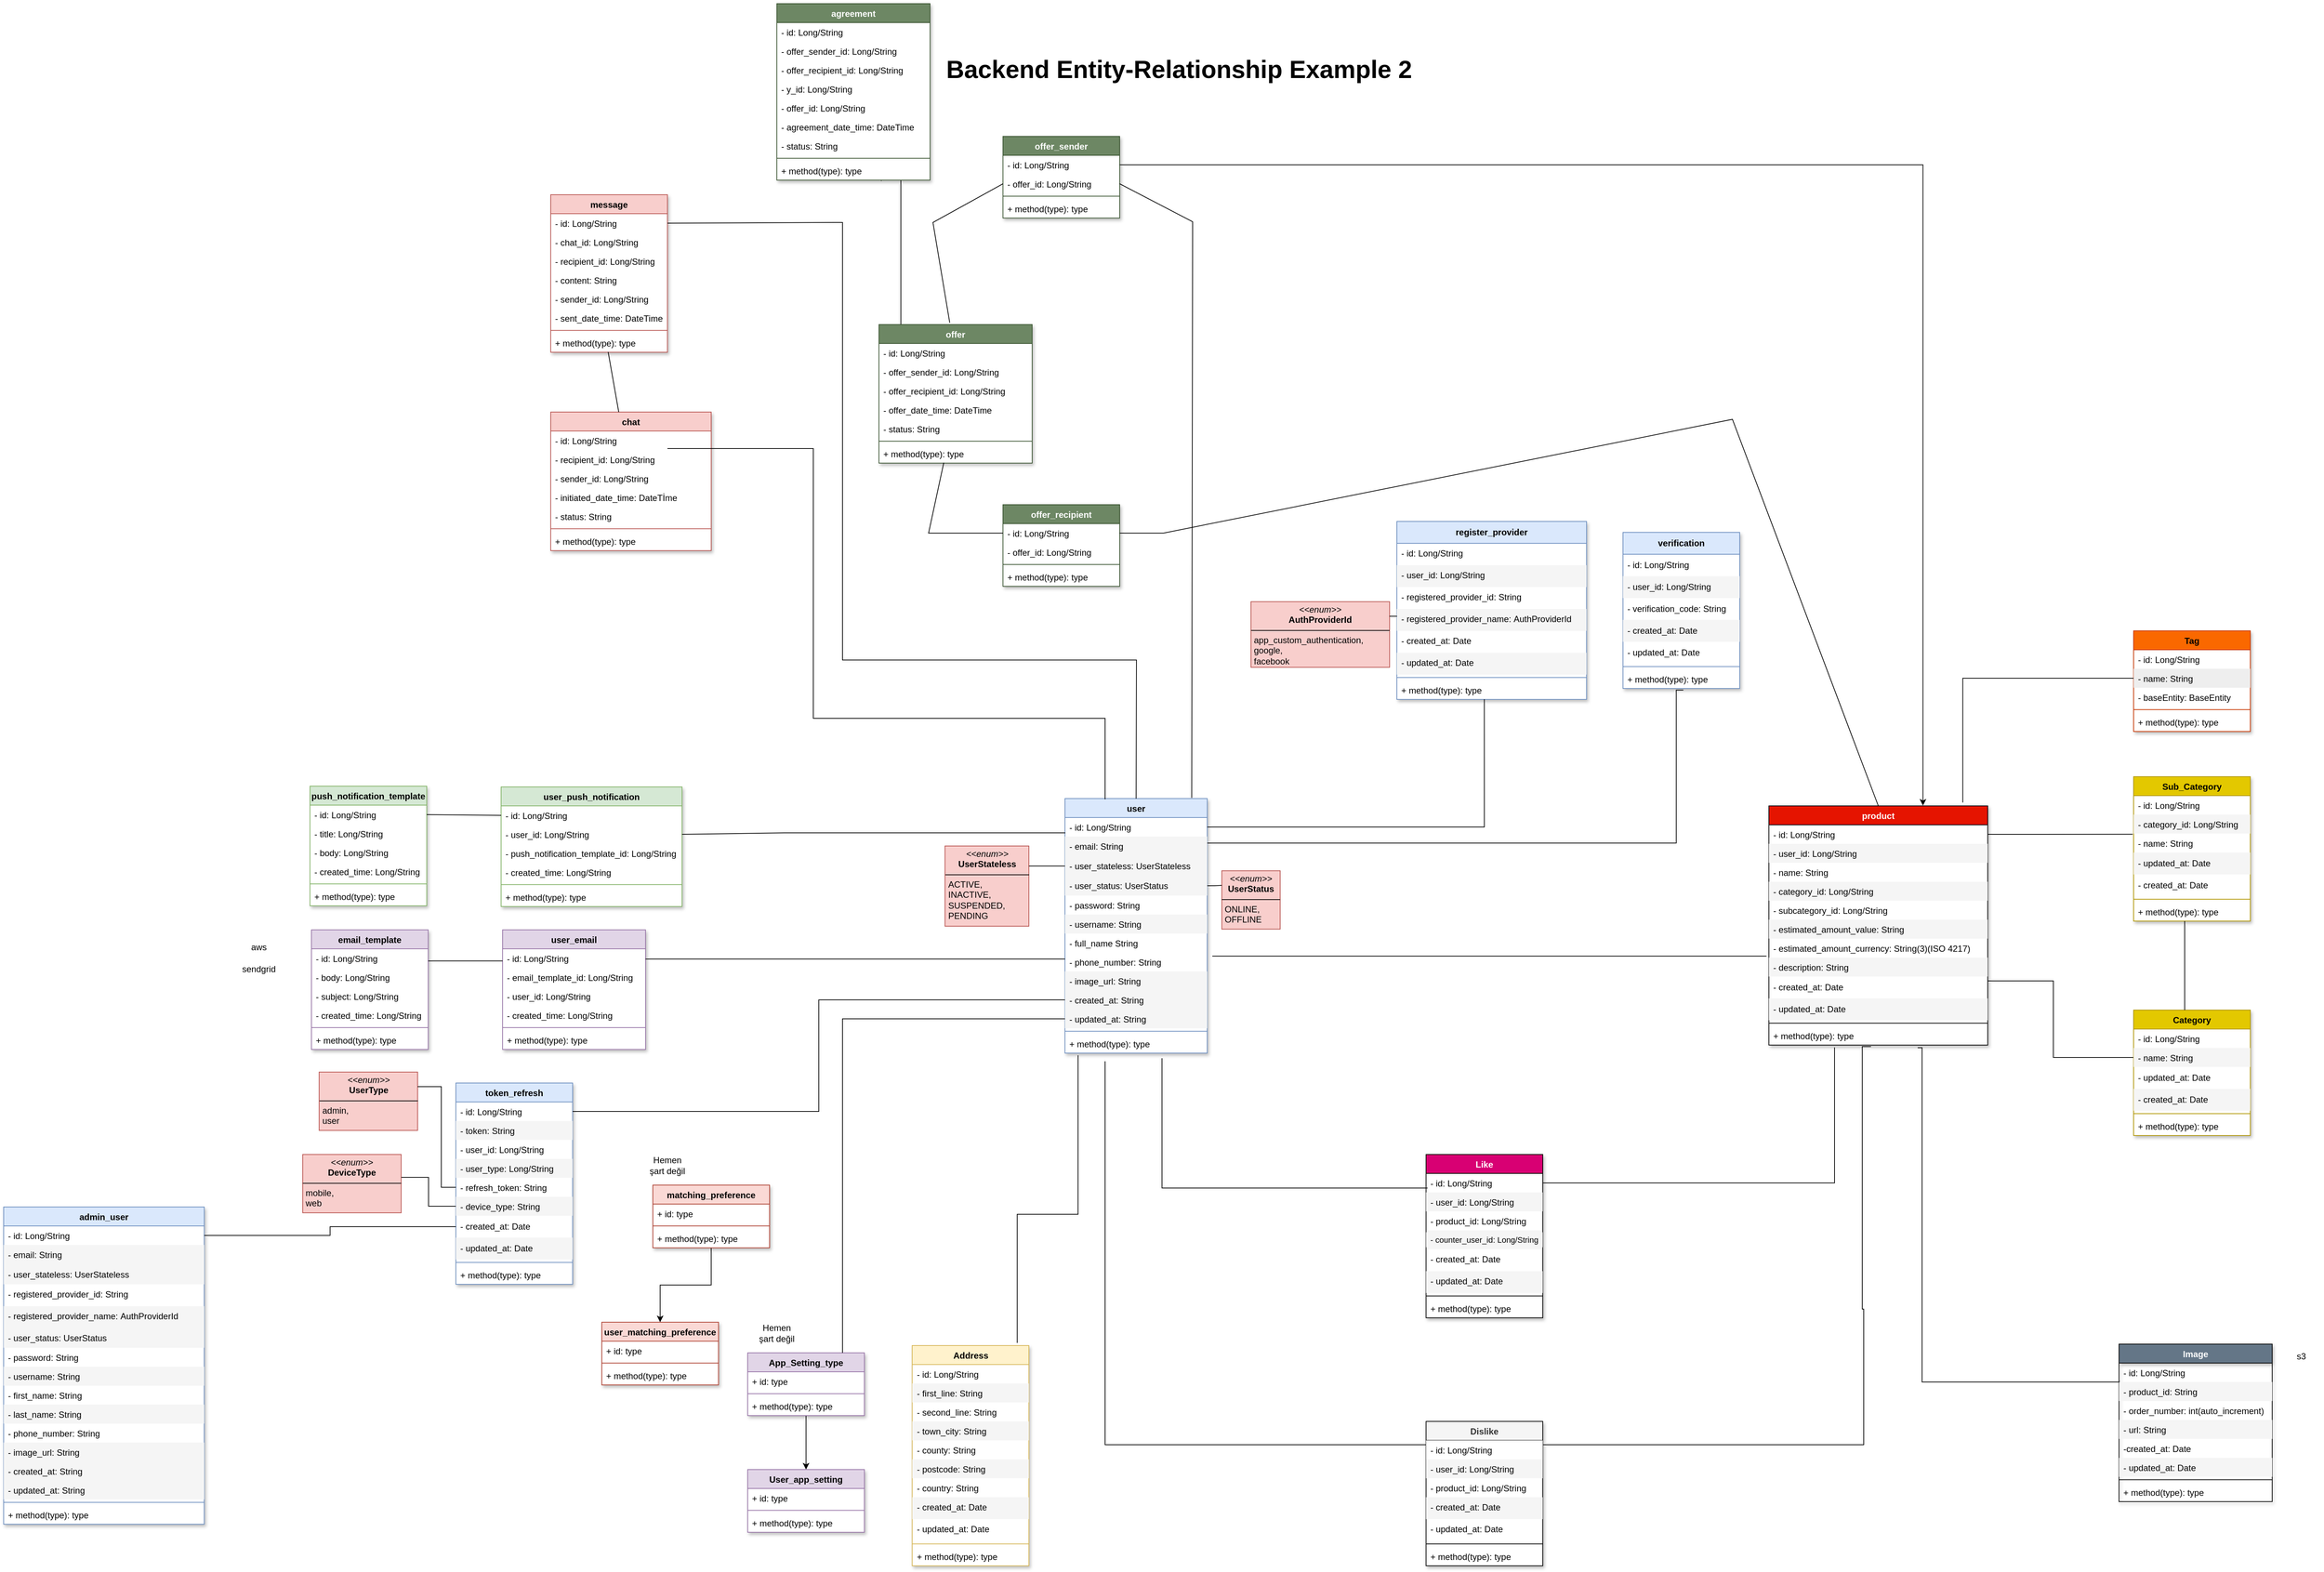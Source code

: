 <mxfile version="24.6.4" type="device">
  <diagram name="Page-1" id="emuL79B4fGceoLheLs0t">
    <mxGraphModel dx="7620" dy="-1103" grid="1" gridSize="10" guides="1" tooltips="1" connect="1" arrows="1" fold="1" page="1" pageScale="1" pageWidth="850" pageHeight="1100" math="0" shadow="0">
      <root>
        <mxCell id="0" />
        <mxCell id="1" parent="0" />
        <mxCell id="wPWIn_zEP_00SwvqZCT9-9" value="&lt;b style=&quot;font-size: 34px;&quot;&gt;Backend Entity-Relationship Example 2&lt;/b&gt;" style="text;html=1;align=center;verticalAlign=middle;whiteSpace=wrap;rounded=0;strokeWidth=2;fontSize=34;labelBackgroundColor=default;imageVerticalAlign=bottom;" parent="1" vertex="1">
          <mxGeometry x="-1450" y="3560" width="703" height="60" as="geometry" />
        </mxCell>
        <mxCell id="wPWIn_zEP_00SwvqZCT9-10" value="user" style="swimlane;fontStyle=1;align=center;verticalAlign=top;childLayout=stackLayout;horizontal=1;startSize=26;horizontalStack=0;resizeParent=1;resizeParentMax=0;resizeLast=0;collapsible=1;marginBottom=0;whiteSpace=wrap;html=1;fillColor=#dae8fc;strokeColor=#6c8ebf;shadow=1;swimlaneFillColor=default;rounded=0;" parent="1" vertex="1">
          <mxGeometry x="-1255" y="4590" width="195" height="349" as="geometry" />
        </mxCell>
        <mxCell id="wPWIn_zEP_00SwvqZCT9-11" value="- id: Long/String" style="text;strokeColor=none;fillColor=none;align=left;verticalAlign=top;spacingLeft=4;spacingRight=4;overflow=hidden;rotatable=0;points=[[0,0.5],[1,0.5]];portConstraint=eastwest;whiteSpace=wrap;html=1;" parent="wPWIn_zEP_00SwvqZCT9-10" vertex="1">
          <mxGeometry y="26" width="195" height="26" as="geometry" />
        </mxCell>
        <mxCell id="wPWIn_zEP_00SwvqZCT9-12" value="- email: String" style="text;strokeColor=none;fillColor=#f5f5f5;align=left;verticalAlign=top;spacingLeft=4;spacingRight=4;overflow=hidden;rotatable=0;points=[[0,0.5],[1,0.5]];portConstraint=eastwest;fontColor=#000000;whiteSpace=wrap;html=1;textShadow=0;labelBorderColor=none;labelBackgroundColor=none;perimeterSpacing=0;rounded=0;" parent="wPWIn_zEP_00SwvqZCT9-10" vertex="1">
          <mxGeometry y="52" width="195" height="27" as="geometry" />
        </mxCell>
        <mxCell id="wPWIn_zEP_00SwvqZCT9-219" value="- user_stateless: UserStateless" style="text;strokeColor=none;fillColor=#f5f5f5;align=left;verticalAlign=top;spacingLeft=4;spacingRight=4;overflow=hidden;rotatable=0;points=[[0,0.5],[1,0.5]];portConstraint=eastwest;fontColor=#000000;whiteSpace=wrap;html=1;textShadow=0;labelBorderColor=none;labelBackgroundColor=none;perimeterSpacing=0;rounded=0;" parent="wPWIn_zEP_00SwvqZCT9-10" vertex="1">
          <mxGeometry y="79" width="195" height="27" as="geometry" />
        </mxCell>
        <mxCell id="wPWIn_zEP_00SwvqZCT9-231" value="- user_status: UserStatus" style="text;strokeColor=none;fillColor=#f5f5f5;align=left;verticalAlign=top;spacingLeft=4;spacingRight=4;overflow=hidden;rotatable=0;points=[[0,0.5],[1,0.5]];portConstraint=eastwest;fontColor=#000000;whiteSpace=wrap;html=1;textShadow=0;labelBorderColor=none;labelBackgroundColor=none;perimeterSpacing=0;rounded=0;" parent="wPWIn_zEP_00SwvqZCT9-10" vertex="1">
          <mxGeometry y="106" width="195" height="27" as="geometry" />
        </mxCell>
        <mxCell id="wPWIn_zEP_00SwvqZCT9-13" value="- password: String" style="text;strokeColor=none;fillColor=none;align=left;verticalAlign=top;spacingLeft=4;spacingRight=4;overflow=hidden;rotatable=0;points=[[0,0.5],[1,0.5]];portConstraint=eastwest;whiteSpace=wrap;html=1;" parent="wPWIn_zEP_00SwvqZCT9-10" vertex="1">
          <mxGeometry y="133" width="195" height="26" as="geometry" />
        </mxCell>
        <mxCell id="wPWIn_zEP_00SwvqZCT9-14" value="- username: String" style="text;strokeColor=none;fillColor=#f5f5f5;align=left;verticalAlign=top;spacingLeft=4;spacingRight=4;overflow=hidden;rotatable=0;points=[[0,0.5],[1,0.5]];portConstraint=eastwest;whiteSpace=wrap;html=1;fontColor=#000000;" parent="wPWIn_zEP_00SwvqZCT9-10" vertex="1">
          <mxGeometry y="159" width="195" height="26" as="geometry" />
        </mxCell>
        <mxCell id="wPWIn_zEP_00SwvqZCT9-15" value="- full_name String" style="text;strokeColor=none;fillColor=none;align=left;verticalAlign=top;spacingLeft=4;spacingRight=4;overflow=hidden;rotatable=0;points=[[0,0.5],[1,0.5]];portConstraint=eastwest;whiteSpace=wrap;html=1;" parent="wPWIn_zEP_00SwvqZCT9-10" vertex="1">
          <mxGeometry y="185" width="195" height="26" as="geometry" />
        </mxCell>
        <mxCell id="wPWIn_zEP_00SwvqZCT9-17" value="- phone_number: String" style="text;strokeColor=none;fillColor=none;align=left;verticalAlign=top;spacingLeft=4;spacingRight=4;overflow=hidden;rotatable=0;points=[[0,0.5],[1,0.5]];portConstraint=eastwest;whiteSpace=wrap;html=1;" parent="wPWIn_zEP_00SwvqZCT9-10" vertex="1">
          <mxGeometry y="211" width="195" height="26" as="geometry" />
        </mxCell>
        <mxCell id="wPWIn_zEP_00SwvqZCT9-18" value="- image_url: String" style="text;strokeColor=none;fillColor=#f5f5f5;align=left;verticalAlign=top;spacingLeft=4;spacingRight=4;overflow=hidden;rotatable=0;points=[[0,0.5],[1,0.5]];portConstraint=eastwest;whiteSpace=wrap;html=1;fontColor=#000000;" parent="wPWIn_zEP_00SwvqZCT9-10" vertex="1">
          <mxGeometry y="237" width="195" height="26" as="geometry" />
        </mxCell>
        <mxCell id="wPWIn_zEP_00SwvqZCT9-217" value="- created_at: String" style="text;strokeColor=none;fillColor=#f5f5f5;align=left;verticalAlign=top;spacingLeft=4;spacingRight=4;overflow=hidden;rotatable=0;points=[[0,0.5],[1,0.5]];portConstraint=eastwest;whiteSpace=wrap;html=1;fontColor=#000000;" parent="wPWIn_zEP_00SwvqZCT9-10" vertex="1">
          <mxGeometry y="263" width="195" height="26" as="geometry" />
        </mxCell>
        <mxCell id="wPWIn_zEP_00SwvqZCT9-218" value="- updated_at: String" style="text;strokeColor=none;fillColor=#f5f5f5;align=left;verticalAlign=top;spacingLeft=4;spacingRight=4;overflow=hidden;rotatable=0;points=[[0,0.5],[1,0.5]];portConstraint=eastwest;whiteSpace=wrap;html=1;fontColor=#000000;" parent="wPWIn_zEP_00SwvqZCT9-10" vertex="1">
          <mxGeometry y="289" width="195" height="26" as="geometry" />
        </mxCell>
        <mxCell id="wPWIn_zEP_00SwvqZCT9-23" value="" style="line;strokeWidth=1;fillColor=none;align=left;verticalAlign=middle;spacingTop=-1;spacingLeft=3;spacingRight=3;rotatable=0;labelPosition=right;points=[];portConstraint=eastwest;strokeColor=inherit;" parent="wPWIn_zEP_00SwvqZCT9-10" vertex="1">
          <mxGeometry y="315" width="195" height="8" as="geometry" />
        </mxCell>
        <mxCell id="wPWIn_zEP_00SwvqZCT9-24" value="+ method(type): type" style="text;strokeColor=none;fillColor=none;align=left;verticalAlign=top;spacingLeft=4;spacingRight=4;overflow=hidden;rotatable=0;points=[[0,0.5],[1,0.5]];portConstraint=eastwest;whiteSpace=wrap;html=1;" parent="wPWIn_zEP_00SwvqZCT9-10" vertex="1">
          <mxGeometry y="323" width="195" height="26" as="geometry" />
        </mxCell>
        <mxCell id="wPWIn_zEP_00SwvqZCT9-25" value="&lt;b&gt;verification&lt;/b&gt;" style="swimlane;fontStyle=0;childLayout=stackLayout;horizontal=1;startSize=30;horizontalStack=0;resizeParent=1;resizeParentMax=0;resizeLast=0;collapsible=1;marginBottom=0;whiteSpace=wrap;html=1;fillColor=#dae8fc;strokeColor=#6c8ebf;gradientColor=none;swimlaneFillColor=default;shadow=1;" parent="1" vertex="1">
          <mxGeometry x="-490" y="4225" width="160" height="214" as="geometry" />
        </mxCell>
        <mxCell id="wPWIn_zEP_00SwvqZCT9-31" value="- id: Long/String" style="text;strokeColor=none;fillColor=none;align=left;verticalAlign=middle;spacingLeft=4;spacingRight=4;overflow=hidden;points=[[0,0.5],[1,0.5]];portConstraint=eastwest;rotatable=0;whiteSpace=wrap;html=1;" parent="wPWIn_zEP_00SwvqZCT9-25" vertex="1">
          <mxGeometry y="30" width="160" height="30" as="geometry" />
        </mxCell>
        <mxCell id="wPWIn_zEP_00SwvqZCT9-32" value="- user_id: Long/String" style="text;strokeColor=none;fillColor=#f5f5f5;align=left;verticalAlign=middle;spacingLeft=4;spacingRight=4;overflow=hidden;points=[[0,0.5],[1,0.5]];portConstraint=eastwest;rotatable=0;whiteSpace=wrap;html=1;fontColor=#000000;" parent="wPWIn_zEP_00SwvqZCT9-25" vertex="1">
          <mxGeometry y="60" width="160" height="30" as="geometry" />
        </mxCell>
        <mxCell id="wPWIn_zEP_00SwvqZCT9-26" value="- verification_code: String" style="text;strokeColor=none;fillColor=none;align=left;verticalAlign=middle;spacingLeft=4;spacingRight=4;overflow=hidden;points=[[0,0.5],[1,0.5]];portConstraint=eastwest;rotatable=0;whiteSpace=wrap;html=1;" parent="wPWIn_zEP_00SwvqZCT9-25" vertex="1">
          <mxGeometry y="90" width="160" height="30" as="geometry" />
        </mxCell>
        <mxCell id="wPWIn_zEP_00SwvqZCT9-27" value="- created_at: Date" style="text;strokeColor=none;fillColor=#f5f5f5;align=left;verticalAlign=middle;spacingLeft=4;spacingRight=4;overflow=hidden;points=[[0,0.5],[1,0.5]];portConstraint=eastwest;rotatable=0;whiteSpace=wrap;html=1;fontColor=#000000;" parent="wPWIn_zEP_00SwvqZCT9-25" vertex="1">
          <mxGeometry y="120" width="160" height="30" as="geometry" />
        </mxCell>
        <mxCell id="wPWIn_zEP_00SwvqZCT9-28" value="- updated_at: Date" style="text;strokeColor=none;fillColor=none;align=left;verticalAlign=middle;spacingLeft=4;spacingRight=4;overflow=hidden;points=[[0,0.5],[1,0.5]];portConstraint=eastwest;rotatable=0;whiteSpace=wrap;html=1;" parent="wPWIn_zEP_00SwvqZCT9-25" vertex="1">
          <mxGeometry y="150" width="160" height="30" as="geometry" />
        </mxCell>
        <mxCell id="wPWIn_zEP_00SwvqZCT9-44" value="" style="line;strokeWidth=1;fillColor=none;align=left;verticalAlign=middle;spacingTop=-1;spacingLeft=3;spacingRight=3;rotatable=0;labelPosition=right;points=[];portConstraint=eastwest;strokeColor=inherit;" parent="wPWIn_zEP_00SwvqZCT9-25" vertex="1">
          <mxGeometry y="180" width="160" height="8" as="geometry" />
        </mxCell>
        <mxCell id="wPWIn_zEP_00SwvqZCT9-42" value="+ method(type): type" style="text;strokeColor=none;fillColor=none;align=left;verticalAlign=top;spacingLeft=4;spacingRight=4;overflow=hidden;rotatable=0;points=[[0,0.5],[1,0.5]];portConstraint=eastwest;whiteSpace=wrap;html=1;" parent="wPWIn_zEP_00SwvqZCT9-25" vertex="1">
          <mxGeometry y="188" width="160" height="26" as="geometry" />
        </mxCell>
        <mxCell id="wPWIn_zEP_00SwvqZCT9-33" value="&lt;b&gt;register_provider&lt;/b&gt;" style="swimlane;fontStyle=0;childLayout=stackLayout;horizontal=1;startSize=30;horizontalStack=0;resizeParent=1;resizeParentMax=0;resizeLast=0;collapsible=1;marginBottom=0;whiteSpace=wrap;html=1;fillColor=#dae8fc;strokeColor=#6c8ebf;gradientColor=none;swimlaneFillColor=default;verticalAlign=middle;shadow=1;" parent="1" vertex="1">
          <mxGeometry x="-800" y="4210" width="260" height="244" as="geometry" />
        </mxCell>
        <mxCell id="wPWIn_zEP_00SwvqZCT9-34" value="- id: Long/String" style="text;strokeColor=none;fillColor=none;align=left;verticalAlign=top;spacingLeft=4;spacingRight=4;overflow=hidden;points=[[0,0.5],[1,0.5]];portConstraint=eastwest;rotatable=0;whiteSpace=wrap;html=1;" parent="wPWIn_zEP_00SwvqZCT9-33" vertex="1">
          <mxGeometry y="30" width="260" height="30" as="geometry" />
        </mxCell>
        <mxCell id="wPWIn_zEP_00SwvqZCT9-35" value="- user_id: Long/String" style="text;strokeColor=none;fillColor=#f5f5f5;align=left;verticalAlign=top;spacingLeft=4;spacingRight=4;overflow=hidden;points=[[0,0.5],[1,0.5]];portConstraint=eastwest;rotatable=0;whiteSpace=wrap;html=1;fontColor=#000000;" parent="wPWIn_zEP_00SwvqZCT9-33" vertex="1">
          <mxGeometry y="60" width="260" height="30" as="geometry" />
        </mxCell>
        <mxCell id="wPWIn_zEP_00SwvqZCT9-40" value="- registered_provider_id: String" style="text;strokeColor=none;fillColor=none;align=left;verticalAlign=top;spacingLeft=4;spacingRight=4;overflow=hidden;points=[[0,0.5],[1,0.5]];portConstraint=eastwest;rotatable=0;whiteSpace=wrap;html=1;" parent="wPWIn_zEP_00SwvqZCT9-33" vertex="1">
          <mxGeometry y="90" width="260" height="30" as="geometry" />
        </mxCell>
        <mxCell id="wPWIn_zEP_00SwvqZCT9-36" value="- registered_provider_name:&amp;nbsp;&lt;span style=&quot;text-align: center;&quot;&gt;AuthProviderId&lt;/span&gt;&lt;div&gt;&lt;b style=&quot;text-align: center;&quot;&gt;&lt;br&gt;&lt;/b&gt;&lt;/div&gt;" style="text;strokeColor=none;fillColor=#f5f5f5;align=left;verticalAlign=top;spacingLeft=4;spacingRight=4;overflow=hidden;points=[[0,0.5],[1,0.5]];portConstraint=eastwest;rotatable=0;whiteSpace=wrap;html=1;fontColor=#000000;" parent="wPWIn_zEP_00SwvqZCT9-33" vertex="1">
          <mxGeometry y="120" width="260" height="30" as="geometry" />
        </mxCell>
        <mxCell id="wPWIn_zEP_00SwvqZCT9-37" value="- created_at: Date" style="text;align=left;verticalAlign=top;spacingLeft=4;spacingRight=4;overflow=hidden;points=[[0,0.5],[1,0.5]];portConstraint=eastwest;rotatable=0;whiteSpace=wrap;html=1;" parent="wPWIn_zEP_00SwvqZCT9-33" vertex="1">
          <mxGeometry y="150" width="260" height="30" as="geometry" />
        </mxCell>
        <mxCell id="wPWIn_zEP_00SwvqZCT9-38" value="- updated_at: Date" style="text;strokeColor=none;fillColor=#f5f5f5;align=left;verticalAlign=top;spacingLeft=4;spacingRight=4;overflow=hidden;points=[[0,0.5],[1,0.5]];portConstraint=eastwest;rotatable=0;whiteSpace=wrap;html=1;fontColor=#000000;" parent="wPWIn_zEP_00SwvqZCT9-33" vertex="1">
          <mxGeometry y="180" width="260" height="30" as="geometry" />
        </mxCell>
        <mxCell id="wPWIn_zEP_00SwvqZCT9-45" value="" style="line;strokeWidth=1;fillColor=none;align=left;verticalAlign=middle;spacingTop=-1;spacingLeft=3;spacingRight=3;rotatable=0;labelPosition=right;points=[];portConstraint=eastwest;strokeColor=inherit;" parent="wPWIn_zEP_00SwvqZCT9-33" vertex="1">
          <mxGeometry y="210" width="260" height="8" as="geometry" />
        </mxCell>
        <mxCell id="wPWIn_zEP_00SwvqZCT9-46" value="+ method(type): type" style="text;strokeColor=none;fillColor=none;align=left;verticalAlign=top;spacingLeft=4;spacingRight=4;overflow=hidden;rotatable=0;points=[[0,0.5],[1,0.5]];portConstraint=eastwest;whiteSpace=wrap;html=1;" parent="wPWIn_zEP_00SwvqZCT9-33" vertex="1">
          <mxGeometry y="218" width="260" height="26" as="geometry" />
        </mxCell>
        <mxCell id="wPWIn_zEP_00SwvqZCT9-41" value="&lt;p style=&quot;margin:0px;margin-top:4px;text-align:center;&quot;&gt;&lt;i&gt;&amp;lt;&amp;lt;enum&amp;gt;&amp;gt;&lt;/i&gt;&lt;br&gt;&lt;b&gt;AuthProviderId&lt;/b&gt;&lt;/p&gt;&lt;hr size=&quot;1&quot; style=&quot;border-style:solid;&quot;&gt;&lt;p style=&quot;margin:0px;margin-left:4px;&quot;&gt;app_custom_authentication,&lt;/p&gt;&lt;p style=&quot;margin:0px;margin-left:4px;&quot;&gt;google,&lt;/p&gt;&lt;p style=&quot;margin:0px;margin-left:4px;&quot;&gt;facebook&lt;/p&gt;&lt;p style=&quot;margin:0px;margin-left:4px;&quot;&gt;&lt;br&gt;&lt;/p&gt;&lt;p style=&quot;margin:0px;margin-left:4px;&quot;&gt;&lt;br&gt;&lt;/p&gt;" style="verticalAlign=top;align=left;overflow=fill;html=1;whiteSpace=wrap;points=[[0,0,0,0,0],[0,0.25,0,0,0],[0,0.5,0,0,0],[0,0.75,0,0,0],[0,1,0,0,0],[0.25,0,0,0,0],[0.25,1,0,0,0],[0.5,0,0,0,0],[0.5,1,0,0,0],[0.75,0,0,0,0],[0.75,1,0,0,0],[1,0,0,0,0],[1,0.25,0,0,0],[1,0.5,0,0,0],[1,0.75,0,0,0],[1,1,0,0,0]];fillColor=#f8cecc;strokeColor=#b85450;" parent="1" vertex="1">
          <mxGeometry x="-1000" y="4320" width="190" height="90" as="geometry" />
        </mxCell>
        <mxCell id="wPWIn_zEP_00SwvqZCT9-47" value="" style="endArrow=none;html=1;rounded=0;entryX=0.001;entryY=0.333;entryDx=0;entryDy=0;exitX=0.999;exitY=0.222;exitDx=0;exitDy=0;exitPerimeter=0;entryPerimeter=0;" parent="1" source="wPWIn_zEP_00SwvqZCT9-41" target="wPWIn_zEP_00SwvqZCT9-36" edge="1">
          <mxGeometry width="50" height="50" relative="1" as="geometry">
            <mxPoint x="-900" y="4110" as="sourcePoint" />
            <mxPoint x="-850" y="4060" as="targetPoint" />
          </mxGeometry>
        </mxCell>
        <mxCell id="wPWIn_zEP_00SwvqZCT9-55" value="Like" style="swimlane;fontStyle=1;align=center;verticalAlign=top;childLayout=stackLayout;horizontal=1;startSize=26;horizontalStack=0;resizeParent=1;resizeParentMax=0;resizeLast=0;collapsible=1;marginBottom=0;whiteSpace=wrap;html=1;rounded=0;shadow=1;swimlaneFillColor=default;fillColor=#d80073;fontColor=#ffffff;strokeColor=default;" parent="1" vertex="1">
          <mxGeometry x="-760" y="5078" width="160" height="224" as="geometry" />
        </mxCell>
        <mxCell id="wPWIn_zEP_00SwvqZCT9-56" value="- id: Long/String" style="text;strokeColor=none;fillColor=none;align=left;verticalAlign=top;spacingLeft=4;spacingRight=4;overflow=hidden;rotatable=0;points=[[0,0.5],[1,0.5]];portConstraint=eastwest;whiteSpace=wrap;html=1;" parent="wPWIn_zEP_00SwvqZCT9-55" vertex="1">
          <mxGeometry y="26" width="160" height="26" as="geometry" />
        </mxCell>
        <mxCell id="wPWIn_zEP_00SwvqZCT9-57" value="- user_id: Long/String" style="text;align=left;verticalAlign=top;spacingLeft=4;spacingRight=4;overflow=hidden;rotatable=0;points=[[0,0.5],[1,0.5]];portConstraint=eastwest;whiteSpace=wrap;html=1;rounded=0;fillColor=#f5f5f5;fontColor=#000000;strokeColor=none;" parent="wPWIn_zEP_00SwvqZCT9-55" vertex="1">
          <mxGeometry y="52" width="160" height="26" as="geometry" />
        </mxCell>
        <mxCell id="wPWIn_zEP_00SwvqZCT9-58" value="- product_id: Long/String" style="text;align=left;verticalAlign=top;spacingLeft=4;spacingRight=4;overflow=hidden;rotatable=0;points=[[0,0.5],[1,0.5]];portConstraint=eastwest;whiteSpace=wrap;html=1;rounded=1;" parent="wPWIn_zEP_00SwvqZCT9-55" vertex="1">
          <mxGeometry y="78" width="160" height="26" as="geometry" />
        </mxCell>
        <mxCell id="wPWIn_zEP_00SwvqZCT9-59" value="- counter_user_id: Long/String" style="text;align=left;verticalAlign=top;spacingLeft=4;spacingRight=4;overflow=hidden;rotatable=0;points=[[0,0.5],[1,0.5]];portConstraint=eastwest;whiteSpace=wrap;html=1;rounded=1;fontSize=11;fillColor=#f5f5f5;fontColor=#000000;strokeColor=none;fontStyle=0" parent="wPWIn_zEP_00SwvqZCT9-55" vertex="1">
          <mxGeometry y="104" width="160" height="26" as="geometry" />
        </mxCell>
        <mxCell id="wPWIn_zEP_00SwvqZCT9-63" value="- created_at: Date" style="text;align=left;verticalAlign=top;spacingLeft=4;spacingRight=4;overflow=hidden;points=[[0,0.5],[1,0.5]];portConstraint=eastwest;rotatable=0;whiteSpace=wrap;html=1;" parent="wPWIn_zEP_00SwvqZCT9-55" vertex="1">
          <mxGeometry y="130" width="160" height="30" as="geometry" />
        </mxCell>
        <mxCell id="wPWIn_zEP_00SwvqZCT9-64" value="- updated_at: Date" style="text;align=left;verticalAlign=top;spacingLeft=4;spacingRight=4;overflow=hidden;points=[[0,0.5],[1,0.5]];portConstraint=eastwest;rotatable=0;whiteSpace=wrap;html=1;fillColor=#f5f5f5;fontColor=#000000;strokeColor=none;" parent="wPWIn_zEP_00SwvqZCT9-55" vertex="1">
          <mxGeometry y="160" width="160" height="30" as="geometry" />
        </mxCell>
        <mxCell id="wPWIn_zEP_00SwvqZCT9-61" value="" style="line;strokeWidth=1;fillColor=none;align=left;verticalAlign=middle;spacingTop=-1;spacingLeft=3;spacingRight=3;rotatable=0;labelPosition=right;points=[];portConstraint=eastwest;strokeColor=inherit;" parent="wPWIn_zEP_00SwvqZCT9-55" vertex="1">
          <mxGeometry y="190" width="160" height="8" as="geometry" />
        </mxCell>
        <mxCell id="wPWIn_zEP_00SwvqZCT9-62" value="+ method(type): type" style="text;strokeColor=none;fillColor=none;align=left;verticalAlign=top;spacingLeft=4;spacingRight=4;overflow=hidden;rotatable=0;points=[[0,0.5],[1,0.5]];portConstraint=eastwest;whiteSpace=wrap;html=1;" parent="wPWIn_zEP_00SwvqZCT9-55" vertex="1">
          <mxGeometry y="198" width="160" height="26" as="geometry" />
        </mxCell>
        <mxCell id="wPWIn_zEP_00SwvqZCT9-65" value="Dislike" style="swimlane;fontStyle=1;align=center;verticalAlign=top;childLayout=stackLayout;horizontal=1;startSize=26;horizontalStack=0;resizeParent=1;resizeParentMax=0;resizeLast=0;collapsible=1;marginBottom=0;whiteSpace=wrap;html=1;rounded=0;shadow=1;swimlaneFillColor=default;fillColor=#f5f5f5;fontColor=#333333;strokeColor=default;" parent="1" vertex="1">
          <mxGeometry x="-760" y="5444" width="160" height="198" as="geometry" />
        </mxCell>
        <mxCell id="wPWIn_zEP_00SwvqZCT9-66" value="- id: Long/String" style="text;strokeColor=none;fillColor=default;align=left;verticalAlign=top;spacingLeft=4;spacingRight=4;overflow=hidden;rotatable=0;points=[[0,0.5],[1,0.5]];portConstraint=eastwest;whiteSpace=wrap;html=1;" parent="wPWIn_zEP_00SwvqZCT9-65" vertex="1">
          <mxGeometry y="26" width="160" height="26" as="geometry" />
        </mxCell>
        <mxCell id="wPWIn_zEP_00SwvqZCT9-67" value="- user_id: Long/String" style="text;align=left;verticalAlign=top;spacingLeft=4;spacingRight=4;overflow=hidden;rotatable=0;points=[[0,0.5],[1,0.5]];portConstraint=eastwest;whiteSpace=wrap;html=1;rounded=0;fillColor=#f5f5f5;fontColor=#000000;strokeColor=none;" parent="wPWIn_zEP_00SwvqZCT9-65" vertex="1">
          <mxGeometry y="52" width="160" height="26" as="geometry" />
        </mxCell>
        <mxCell id="wPWIn_zEP_00SwvqZCT9-68" value="- product_id: Long/String" style="text;align=left;verticalAlign=top;spacingLeft=4;spacingRight=4;overflow=hidden;rotatable=0;points=[[0,0.5],[1,0.5]];portConstraint=eastwest;whiteSpace=wrap;html=1;rounded=1;" parent="wPWIn_zEP_00SwvqZCT9-65" vertex="1">
          <mxGeometry y="78" width="160" height="26" as="geometry" />
        </mxCell>
        <mxCell id="wPWIn_zEP_00SwvqZCT9-72" value="- created_at: Date" style="text;align=left;verticalAlign=top;spacingLeft=4;spacingRight=4;overflow=hidden;points=[[0,0.5],[1,0.5]];portConstraint=eastwest;rotatable=0;whiteSpace=wrap;html=1;fillColor=#f5f5f5;fontColor=#000000;strokeColor=none;" parent="wPWIn_zEP_00SwvqZCT9-65" vertex="1">
          <mxGeometry y="104" width="160" height="30" as="geometry" />
        </mxCell>
        <mxCell id="wPWIn_zEP_00SwvqZCT9-73" value="- updated_at: Date" style="text;align=left;verticalAlign=top;spacingLeft=4;spacingRight=4;overflow=hidden;points=[[0,0.5],[1,0.5]];portConstraint=eastwest;rotatable=0;whiteSpace=wrap;html=1;" parent="wPWIn_zEP_00SwvqZCT9-65" vertex="1">
          <mxGeometry y="134" width="160" height="30" as="geometry" />
        </mxCell>
        <mxCell id="wPWIn_zEP_00SwvqZCT9-70" value="" style="line;strokeWidth=1;fillColor=none;align=left;verticalAlign=middle;spacingTop=-1;spacingLeft=3;spacingRight=3;rotatable=0;labelPosition=right;points=[];portConstraint=eastwest;strokeColor=inherit;" parent="wPWIn_zEP_00SwvqZCT9-65" vertex="1">
          <mxGeometry y="164" width="160" height="8" as="geometry" />
        </mxCell>
        <mxCell id="wPWIn_zEP_00SwvqZCT9-71" value="+ method(type): type" style="text;strokeColor=none;fillColor=none;align=left;verticalAlign=top;spacingLeft=4;spacingRight=4;overflow=hidden;rotatable=0;points=[[0,0.5],[1,0.5]];portConstraint=eastwest;whiteSpace=wrap;html=1;" parent="wPWIn_zEP_00SwvqZCT9-65" vertex="1">
          <mxGeometry y="172" width="160" height="26" as="geometry" />
        </mxCell>
        <mxCell id="wPWIn_zEP_00SwvqZCT9-76" value="Address" style="swimlane;fontStyle=1;align=center;verticalAlign=top;childLayout=stackLayout;horizontal=1;startSize=26;horizontalStack=0;resizeParent=1;resizeParentMax=0;resizeLast=0;collapsible=1;marginBottom=0;whiteSpace=wrap;html=1;fillColor=#fff2cc;strokeColor=#d6b656;rounded=0;shadow=1;swimlaneFillColor=default;fontColor=#000000;" parent="1" vertex="1">
          <mxGeometry x="-1464.5" y="5340" width="160" height="302" as="geometry" />
        </mxCell>
        <mxCell id="wPWIn_zEP_00SwvqZCT9-77" value="- id: Long/String" style="text;align=left;verticalAlign=top;spacingLeft=4;spacingRight=4;overflow=hidden;rotatable=0;points=[[0,0.5],[1,0.5]];portConstraint=eastwest;whiteSpace=wrap;html=1;rounded=1;" parent="wPWIn_zEP_00SwvqZCT9-76" vertex="1">
          <mxGeometry y="26" width="160" height="26" as="geometry" />
        </mxCell>
        <mxCell id="wPWIn_zEP_00SwvqZCT9-78" value="- first_line: String" style="text;align=left;verticalAlign=top;spacingLeft=4;spacingRight=4;overflow=hidden;rotatable=0;points=[[0,0.5],[1,0.5]];portConstraint=eastwest;whiteSpace=wrap;html=1;fillColor=#f5f5f5;fontColor=#000000;strokeColor=none;" parent="wPWIn_zEP_00SwvqZCT9-76" vertex="1">
          <mxGeometry y="52" width="160" height="26" as="geometry" />
        </mxCell>
        <mxCell id="wPWIn_zEP_00SwvqZCT9-79" value="- second_line: String" style="text;align=left;verticalAlign=top;spacingLeft=4;spacingRight=4;overflow=hidden;rotatable=0;points=[[0,0.5],[1,0.5]];portConstraint=eastwest;whiteSpace=wrap;html=1;" parent="wPWIn_zEP_00SwvqZCT9-76" vertex="1">
          <mxGeometry y="78" width="160" height="26" as="geometry" />
        </mxCell>
        <mxCell id="wPWIn_zEP_00SwvqZCT9-80" value="- town_city: String" style="text;strokeColor=none;fillColor=#f5f5f5;align=left;verticalAlign=top;spacingLeft=4;spacingRight=4;overflow=hidden;rotatable=0;points=[[0,0.5],[1,0.5]];portConstraint=eastwest;whiteSpace=wrap;html=1;fontColor=#000000;" parent="wPWIn_zEP_00SwvqZCT9-76" vertex="1">
          <mxGeometry y="104" width="160" height="26" as="geometry" />
        </mxCell>
        <mxCell id="wPWIn_zEP_00SwvqZCT9-81" value="- county: String" style="text;align=left;verticalAlign=top;spacingLeft=4;spacingRight=4;overflow=hidden;rotatable=0;points=[[0,0.5],[1,0.5]];portConstraint=eastwest;whiteSpace=wrap;html=1;" parent="wPWIn_zEP_00SwvqZCT9-76" vertex="1">
          <mxGeometry y="130" width="160" height="26" as="geometry" />
        </mxCell>
        <mxCell id="wPWIn_zEP_00SwvqZCT9-82" value="- postcode: String" style="text;strokeColor=none;fillColor=#f5f5f5;align=left;verticalAlign=top;spacingLeft=4;spacingRight=4;overflow=hidden;rotatable=0;points=[[0,0.5],[1,0.5]];portConstraint=eastwest;whiteSpace=wrap;html=1;fontColor=#000000;" parent="wPWIn_zEP_00SwvqZCT9-76" vertex="1">
          <mxGeometry y="156" width="160" height="26" as="geometry" />
        </mxCell>
        <mxCell id="wPWIn_zEP_00SwvqZCT9-83" value="- country: String" style="text;align=left;verticalAlign=top;spacingLeft=4;spacingRight=4;overflow=hidden;rotatable=0;points=[[0,0.5],[1,0.5]];portConstraint=eastwest;whiteSpace=wrap;html=1;" parent="wPWIn_zEP_00SwvqZCT9-76" vertex="1">
          <mxGeometry y="182" width="160" height="26" as="geometry" />
        </mxCell>
        <mxCell id="wPWIn_zEP_00SwvqZCT9-87" value="- created_at: Date" style="text;align=left;verticalAlign=top;spacingLeft=4;spacingRight=4;overflow=hidden;points=[[0,0.5],[1,0.5]];portConstraint=eastwest;rotatable=0;whiteSpace=wrap;html=1;fillColor=#f5f5f5;fontColor=#000000;strokeColor=none;" parent="wPWIn_zEP_00SwvqZCT9-76" vertex="1">
          <mxGeometry y="208" width="160" height="30" as="geometry" />
        </mxCell>
        <mxCell id="wPWIn_zEP_00SwvqZCT9-88" value="- updated_at: Date" style="text;align=left;verticalAlign=top;spacingLeft=4;spacingRight=4;overflow=hidden;points=[[0,0.5],[1,0.5]];portConstraint=eastwest;rotatable=0;whiteSpace=wrap;html=1;" parent="wPWIn_zEP_00SwvqZCT9-76" vertex="1">
          <mxGeometry y="238" width="160" height="30" as="geometry" />
        </mxCell>
        <mxCell id="wPWIn_zEP_00SwvqZCT9-85" value="" style="line;strokeWidth=1;fillColor=none;align=left;verticalAlign=middle;spacingTop=-1;spacingLeft=3;spacingRight=3;rotatable=0;labelPosition=right;points=[];portConstraint=eastwest;strokeColor=inherit;" parent="wPWIn_zEP_00SwvqZCT9-76" vertex="1">
          <mxGeometry y="268" width="160" height="8" as="geometry" />
        </mxCell>
        <mxCell id="wPWIn_zEP_00SwvqZCT9-86" value="+ method(type): type" style="text;strokeColor=none;fillColor=none;align=left;verticalAlign=top;spacingLeft=4;spacingRight=4;overflow=hidden;rotatable=0;points=[[0,0.5],[1,0.5]];portConstraint=eastwest;whiteSpace=wrap;html=1;" parent="wPWIn_zEP_00SwvqZCT9-76" vertex="1">
          <mxGeometry y="276" width="160" height="26" as="geometry" />
        </mxCell>
        <mxCell id="bh9HdsnnKBcZ5_Enlee--5" value="" style="edgeStyle=orthogonalEdgeStyle;rounded=0;orthogonalLoop=1;jettySize=auto;html=1;entryX=0.5;entryY=0;entryDx=0;entryDy=0;" edge="1" parent="1" source="wPWIn_zEP_00SwvqZCT9-89" target="bh9HdsnnKBcZ5_Enlee--1">
          <mxGeometry relative="1" as="geometry" />
        </mxCell>
        <mxCell id="wPWIn_zEP_00SwvqZCT9-89" value="App_Setting_type" style="swimlane;fontStyle=1;align=center;verticalAlign=top;childLayout=stackLayout;horizontal=1;startSize=26;horizontalStack=0;resizeParent=1;resizeParentMax=0;resizeLast=0;collapsible=1;marginBottom=0;whiteSpace=wrap;html=1;fillColor=#e1d5e7;strokeColor=#9673a6;rounded=0;shadow=1;swimlaneFillColor=default;" parent="1" vertex="1">
          <mxGeometry x="-1690" y="5350" width="160" height="86" as="geometry" />
        </mxCell>
        <mxCell id="wPWIn_zEP_00SwvqZCT9-90" value="+ id: type" style="text;strokeColor=none;fillColor=none;align=left;verticalAlign=top;spacingLeft=4;spacingRight=4;overflow=hidden;rotatable=0;points=[[0,0.5],[1,0.5]];portConstraint=eastwest;whiteSpace=wrap;html=1;" parent="wPWIn_zEP_00SwvqZCT9-89" vertex="1">
          <mxGeometry y="26" width="160" height="26" as="geometry" />
        </mxCell>
        <mxCell id="wPWIn_zEP_00SwvqZCT9-91" value="" style="line;strokeWidth=1;fillColor=none;align=left;verticalAlign=middle;spacingTop=-1;spacingLeft=3;spacingRight=3;rotatable=0;labelPosition=right;points=[];portConstraint=eastwest;strokeColor=inherit;" parent="wPWIn_zEP_00SwvqZCT9-89" vertex="1">
          <mxGeometry y="52" width="160" height="8" as="geometry" />
        </mxCell>
        <mxCell id="wPWIn_zEP_00SwvqZCT9-93" value="+ method(type): type" style="text;strokeColor=none;fillColor=none;align=left;verticalAlign=top;spacingLeft=4;spacingRight=4;overflow=hidden;rotatable=0;points=[[0,0.5],[1,0.5]];portConstraint=eastwest;whiteSpace=wrap;html=1;" parent="wPWIn_zEP_00SwvqZCT9-89" vertex="1">
          <mxGeometry y="60" width="160" height="26" as="geometry" />
        </mxCell>
        <mxCell id="wPWIn_zEP_00SwvqZCT9-94" value="product" style="swimlane;fontStyle=1;align=center;verticalAlign=top;childLayout=stackLayout;horizontal=1;startSize=26;horizontalStack=0;resizeParent=1;resizeParentMax=0;resizeLast=0;collapsible=1;marginBottom=0;whiteSpace=wrap;html=1;fillColor=#e51400;fontColor=#ffffff;strokeColor=default;shadow=1;swimlaneFillColor=default;rounded=0;" parent="1" vertex="1">
          <mxGeometry x="-290" y="4600" width="300" height="328" as="geometry" />
        </mxCell>
        <mxCell id="wPWIn_zEP_00SwvqZCT9-95" value="- id: Long/String" style="text;strokeColor=none;fillColor=none;align=left;verticalAlign=top;spacingLeft=4;spacingRight=4;overflow=hidden;rotatable=0;points=[[0,0.5],[1,0.5]];portConstraint=eastwest;whiteSpace=wrap;html=1;fontSize=12;" parent="wPWIn_zEP_00SwvqZCT9-94" vertex="1">
          <mxGeometry y="26" width="300" height="26" as="geometry" />
        </mxCell>
        <mxCell id="wPWIn_zEP_00SwvqZCT9-249" value="- user_id: Long/String" style="text;align=left;verticalAlign=top;spacingLeft=4;spacingRight=4;overflow=hidden;rotatable=0;points=[[0,0.5],[1,0.5]];portConstraint=eastwest;whiteSpace=wrap;html=1;fontSize=12;fillColor=#f5f5f5;fontColor=#000000;strokeColor=none;" parent="wPWIn_zEP_00SwvqZCT9-94" vertex="1">
          <mxGeometry y="52" width="300" height="26" as="geometry" />
        </mxCell>
        <mxCell id="wPWIn_zEP_00SwvqZCT9-96" value="- name: String" style="text;align=left;verticalAlign=top;spacingLeft=4;spacingRight=4;overflow=hidden;rotatable=0;points=[[0,0.5],[1,0.5]];portConstraint=eastwest;whiteSpace=wrap;html=1;fontSize=12;" parent="wPWIn_zEP_00SwvqZCT9-94" vertex="1">
          <mxGeometry y="78" width="300" height="26" as="geometry" />
        </mxCell>
        <mxCell id="wPWIn_zEP_00SwvqZCT9-97" value="- category_id: Long/String" style="text;strokeColor=none;fillColor=#f5f5f5;align=left;verticalAlign=top;spacingLeft=4;spacingRight=4;overflow=hidden;rotatable=0;points=[[0,0.5],[1,0.5]];portConstraint=eastwest;whiteSpace=wrap;html=1;fontSize=12;fontColor=#000000;" parent="wPWIn_zEP_00SwvqZCT9-94" vertex="1">
          <mxGeometry y="104" width="300" height="26" as="geometry" />
        </mxCell>
        <mxCell id="wPWIn_zEP_00SwvqZCT9-98" value="- subcategory_id: Long/String" style="text;align=left;verticalAlign=top;spacingLeft=4;spacingRight=4;overflow=hidden;rotatable=0;points=[[0,0.5],[1,0.5]];portConstraint=eastwest;whiteSpace=wrap;html=1;fontSize=12;" parent="wPWIn_zEP_00SwvqZCT9-94" vertex="1">
          <mxGeometry y="130" width="300" height="26" as="geometry" />
        </mxCell>
        <mxCell id="wPWIn_zEP_00SwvqZCT9-99" value="- estimated_amount_value: String" style="text;strokeColor=none;fillColor=#f5f5f5;align=left;verticalAlign=top;spacingLeft=4;spacingRight=4;overflow=hidden;rotatable=0;points=[[0,0.5],[1,0.5]];portConstraint=eastwest;whiteSpace=wrap;html=1;fontSize=12;fontColor=#000000;" parent="wPWIn_zEP_00SwvqZCT9-94" vertex="1">
          <mxGeometry y="156" width="300" height="26" as="geometry" />
        </mxCell>
        <mxCell id="wPWIn_zEP_00SwvqZCT9-100" value="- estimated_amount_currency: String(3)(ISO 4217)" style="text;align=left;verticalAlign=top;spacingLeft=4;spacingRight=4;overflow=hidden;rotatable=0;points=[[0,0.5],[1,0.5]];portConstraint=eastwest;whiteSpace=wrap;html=1;fontSize=12;" parent="wPWIn_zEP_00SwvqZCT9-94" vertex="1">
          <mxGeometry y="182" width="300" height="26" as="geometry" />
        </mxCell>
        <mxCell id="wPWIn_zEP_00SwvqZCT9-101" value="- description: String" style="text;strokeColor=none;fillColor=#f5f5f5;align=left;verticalAlign=top;spacingLeft=4;spacingRight=4;overflow=hidden;rotatable=0;points=[[0,0.5],[1,0.5]];portConstraint=eastwest;whiteSpace=wrap;html=1;fontSize=12;fontColor=#000000;" parent="wPWIn_zEP_00SwvqZCT9-94" vertex="1">
          <mxGeometry y="208" width="300" height="26" as="geometry" />
        </mxCell>
        <mxCell id="wPWIn_zEP_00SwvqZCT9-105" value="- created_at: Date" style="text;align=left;verticalAlign=middle;spacingLeft=4;spacingRight=4;overflow=hidden;points=[[0,0.5],[1,0.5]];portConstraint=eastwest;rotatable=0;whiteSpace=wrap;html=1;" parent="wPWIn_zEP_00SwvqZCT9-94" vertex="1">
          <mxGeometry y="234" width="300" height="30" as="geometry" />
        </mxCell>
        <mxCell id="wPWIn_zEP_00SwvqZCT9-106" value="- updated_at: Date" style="text;strokeColor=none;fillColor=#f5f5f5;align=left;verticalAlign=middle;spacingLeft=4;spacingRight=4;overflow=hidden;points=[[0,0.5],[1,0.5]];portConstraint=eastwest;rotatable=0;whiteSpace=wrap;html=1;fontColor=#000000;" parent="wPWIn_zEP_00SwvqZCT9-94" vertex="1">
          <mxGeometry y="264" width="300" height="30" as="geometry" />
        </mxCell>
        <mxCell id="wPWIn_zEP_00SwvqZCT9-103" value="" style="line;strokeWidth=1;fillColor=none;align=left;verticalAlign=middle;spacingTop=-1;spacingLeft=3;spacingRight=3;rotatable=0;labelPosition=right;points=[];portConstraint=eastwest;strokeColor=inherit;" parent="wPWIn_zEP_00SwvqZCT9-94" vertex="1">
          <mxGeometry y="294" width="300" height="8" as="geometry" />
        </mxCell>
        <mxCell id="wPWIn_zEP_00SwvqZCT9-275" value="" style="endArrow=none;html=1;rounded=0;exitX=0;exitY=0.5;exitDx=0;exitDy=0;edgeStyle=orthogonalEdgeStyle;" parent="wPWIn_zEP_00SwvqZCT9-94" source="wPWIn_zEP_00SwvqZCT9-109" edge="1">
          <mxGeometry width="50" height="50" relative="1" as="geometry">
            <mxPoint x="280" y="460" as="sourcePoint" />
            <mxPoint x="300" y="240" as="targetPoint" />
            <Array as="points">
              <mxPoint x="390" y="345" />
              <mxPoint x="390" y="240" />
            </Array>
          </mxGeometry>
        </mxCell>
        <mxCell id="wPWIn_zEP_00SwvqZCT9-104" value="+ method(type): type" style="text;strokeColor=none;fillColor=none;align=left;verticalAlign=top;spacingLeft=4;spacingRight=4;overflow=hidden;rotatable=0;points=[[0,0.5],[1,0.5]];portConstraint=eastwest;whiteSpace=wrap;html=1;fontSize=12;" parent="wPWIn_zEP_00SwvqZCT9-94" vertex="1">
          <mxGeometry y="302" width="300" height="26" as="geometry" />
        </mxCell>
        <mxCell id="wPWIn_zEP_00SwvqZCT9-107" value="Category" style="swimlane;fontStyle=1;align=center;verticalAlign=top;childLayout=stackLayout;horizontal=1;startSize=26;horizontalStack=0;resizeParent=1;resizeParentMax=0;resizeLast=0;collapsible=1;marginBottom=0;whiteSpace=wrap;html=1;fillColor=#e3c800;fontColor=#000000;strokeColor=#B09500;shadow=1;swimlaneFillColor=default;rounded=0;" parent="1" vertex="1">
          <mxGeometry x="210" y="4880" width="160" height="172" as="geometry" />
        </mxCell>
        <mxCell id="wPWIn_zEP_00SwvqZCT9-108" value="- id: Long/String" style="text;strokeColor=none;fillColor=none;align=left;verticalAlign=top;spacingLeft=4;spacingRight=4;overflow=hidden;rotatable=0;points=[[0,0.5],[1,0.5]];portConstraint=eastwest;whiteSpace=wrap;html=1;" parent="wPWIn_zEP_00SwvqZCT9-107" vertex="1">
          <mxGeometry y="26" width="160" height="26" as="geometry" />
        </mxCell>
        <mxCell id="wPWIn_zEP_00SwvqZCT9-109" value="- name: String" style="text;align=left;verticalAlign=top;spacingLeft=4;spacingRight=4;overflow=hidden;rotatable=0;points=[[0,0.5],[1,0.5]];portConstraint=eastwest;whiteSpace=wrap;html=1;fillColor=#f5f5f5;fontColor=#000000;strokeColor=none;" parent="wPWIn_zEP_00SwvqZCT9-107" vertex="1">
          <mxGeometry y="52" width="160" height="26" as="geometry" />
        </mxCell>
        <mxCell id="wPWIn_zEP_00SwvqZCT9-123" value="- updated_at: Date" style="text;strokeColor=none;fillColor=none;align=left;verticalAlign=middle;spacingLeft=4;spacingRight=4;overflow=hidden;points=[[0,0.5],[1,0.5]];portConstraint=eastwest;rotatable=0;whiteSpace=wrap;html=1;" parent="wPWIn_zEP_00SwvqZCT9-107" vertex="1">
          <mxGeometry y="78" width="160" height="30" as="geometry" />
        </mxCell>
        <mxCell id="wPWIn_zEP_00SwvqZCT9-122" value="- created_at: Date" style="text;align=left;verticalAlign=middle;spacingLeft=4;spacingRight=4;overflow=hidden;points=[[0,0.5],[1,0.5]];portConstraint=eastwest;rotatable=0;whiteSpace=wrap;html=1;fillColor=#f5f5f5;fontColor=#000000;strokeColor=none;" parent="wPWIn_zEP_00SwvqZCT9-107" vertex="1">
          <mxGeometry y="108" width="160" height="30" as="geometry" />
        </mxCell>
        <mxCell id="wPWIn_zEP_00SwvqZCT9-111" value="" style="line;strokeWidth=1;fillColor=none;align=left;verticalAlign=middle;spacingTop=-1;spacingLeft=3;spacingRight=3;rotatable=0;labelPosition=right;points=[];portConstraint=eastwest;strokeColor=inherit;" parent="wPWIn_zEP_00SwvqZCT9-107" vertex="1">
          <mxGeometry y="138" width="160" height="8" as="geometry" />
        </mxCell>
        <mxCell id="wPWIn_zEP_00SwvqZCT9-112" value="+ method(type): type" style="text;strokeColor=none;fillColor=none;align=left;verticalAlign=top;spacingLeft=4;spacingRight=4;overflow=hidden;rotatable=0;points=[[0,0.5],[1,0.5]];portConstraint=eastwest;whiteSpace=wrap;html=1;" parent="wPWIn_zEP_00SwvqZCT9-107" vertex="1">
          <mxGeometry y="146" width="160" height="26" as="geometry" />
        </mxCell>
        <mxCell id="wPWIn_zEP_00SwvqZCT9-113" value="Sub_Category" style="swimlane;fontStyle=1;align=center;verticalAlign=top;childLayout=stackLayout;horizontal=1;startSize=26;horizontalStack=0;resizeParent=1;resizeParentMax=0;resizeLast=0;collapsible=1;marginBottom=0;whiteSpace=wrap;html=1;fillColor=#e3c800;fontColor=#000000;strokeColor=#B09500;shadow=1;swimlaneFillColor=default;rounded=0;" parent="1" vertex="1">
          <mxGeometry x="210" y="4560" width="160" height="198" as="geometry" />
        </mxCell>
        <mxCell id="wPWIn_zEP_00SwvqZCT9-114" value="- id: Long/String" style="text;strokeColor=none;fillColor=none;align=left;verticalAlign=top;spacingLeft=4;spacingRight=4;overflow=hidden;rotatable=0;points=[[0,0.5],[1,0.5]];portConstraint=eastwest;whiteSpace=wrap;html=1;" parent="wPWIn_zEP_00SwvqZCT9-113" vertex="1">
          <mxGeometry y="26" width="160" height="26" as="geometry" />
        </mxCell>
        <mxCell id="wPWIn_zEP_00SwvqZCT9-115" value="- category_id: Long/String" style="text;strokeColor=none;fillColor=#f5f5f5;align=left;verticalAlign=top;spacingLeft=4;spacingRight=4;overflow=hidden;rotatable=0;points=[[0,0.5],[1,0.5]];portConstraint=eastwest;whiteSpace=wrap;html=1;fontColor=#000000;" parent="wPWIn_zEP_00SwvqZCT9-113" vertex="1">
          <mxGeometry y="52" width="160" height="26" as="geometry" />
        </mxCell>
        <mxCell id="wPWIn_zEP_00SwvqZCT9-116" value="- name: String" style="text;align=left;verticalAlign=top;spacingLeft=4;spacingRight=4;overflow=hidden;rotatable=0;points=[[0,0.5],[1,0.5]];portConstraint=eastwest;whiteSpace=wrap;html=1;" parent="wPWIn_zEP_00SwvqZCT9-113" vertex="1">
          <mxGeometry y="78" width="160" height="26" as="geometry" />
        </mxCell>
        <mxCell id="wPWIn_zEP_00SwvqZCT9-121" value="- updated_at: Date" style="text;strokeColor=none;fillColor=#f5f5f5;align=left;verticalAlign=middle;spacingLeft=4;spacingRight=4;overflow=hidden;points=[[0,0.5],[1,0.5]];portConstraint=eastwest;rotatable=0;whiteSpace=wrap;html=1;fontColor=#000000;" parent="wPWIn_zEP_00SwvqZCT9-113" vertex="1">
          <mxGeometry y="104" width="160" height="30" as="geometry" />
        </mxCell>
        <mxCell id="wPWIn_zEP_00SwvqZCT9-120" value="- created_at: Date" style="text;align=left;verticalAlign=middle;spacingLeft=4;spacingRight=4;overflow=hidden;points=[[0,0.5],[1,0.5]];portConstraint=eastwest;rotatable=0;whiteSpace=wrap;html=1;" parent="wPWIn_zEP_00SwvqZCT9-113" vertex="1">
          <mxGeometry y="134" width="160" height="30" as="geometry" />
        </mxCell>
        <mxCell id="wPWIn_zEP_00SwvqZCT9-118" value="" style="line;strokeWidth=1;fillColor=none;align=left;verticalAlign=middle;spacingTop=-1;spacingLeft=3;spacingRight=3;rotatable=0;labelPosition=right;points=[];portConstraint=eastwest;strokeColor=inherit;" parent="wPWIn_zEP_00SwvqZCT9-113" vertex="1">
          <mxGeometry y="164" width="160" height="8" as="geometry" />
        </mxCell>
        <mxCell id="wPWIn_zEP_00SwvqZCT9-119" value="+ method(type): type" style="text;strokeColor=none;fillColor=none;align=left;verticalAlign=top;spacingLeft=4;spacingRight=4;overflow=hidden;rotatable=0;points=[[0,0.5],[1,0.5]];portConstraint=eastwest;whiteSpace=wrap;html=1;" parent="wPWIn_zEP_00SwvqZCT9-113" vertex="1">
          <mxGeometry y="172" width="160" height="26" as="geometry" />
        </mxCell>
        <mxCell id="wPWIn_zEP_00SwvqZCT9-136" value="token_refresh" style="swimlane;fontStyle=1;align=center;verticalAlign=top;childLayout=stackLayout;horizontal=1;startSize=26;horizontalStack=0;resizeParent=1;resizeParentMax=0;resizeLast=0;collapsible=1;marginBottom=0;whiteSpace=wrap;html=1;fillColor=#dae8fc;strokeColor=#6c8ebf;rounded=0;shadow=1;swimlaneFillColor=default;" parent="1" vertex="1">
          <mxGeometry x="-2090" y="4980" width="160" height="276" as="geometry" />
        </mxCell>
        <mxCell id="wPWIn_zEP_00SwvqZCT9-137" value="- id: Long/String" style="text;strokeColor=none;fillColor=none;align=left;verticalAlign=top;spacingLeft=4;spacingRight=4;overflow=hidden;rotatable=0;points=[[0,0.5],[1,0.5]];portConstraint=eastwest;whiteSpace=wrap;html=1;" parent="wPWIn_zEP_00SwvqZCT9-136" vertex="1">
          <mxGeometry y="26" width="160" height="26" as="geometry" />
        </mxCell>
        <mxCell id="wPWIn_zEP_00SwvqZCT9-138" value="- token: String&lt;div&gt;&lt;br&gt;&lt;/div&gt;&lt;div&gt;&lt;br&gt;&lt;/div&gt;&lt;div&gt;&lt;br&gt;&lt;/div&gt;" style="text;align=left;verticalAlign=top;spacingLeft=4;spacingRight=4;overflow=hidden;rotatable=0;points=[[0,0.5],[1,0.5]];portConstraint=eastwest;whiteSpace=wrap;html=1;fillColor=#f5f5f5;fontColor=#000000;strokeColor=none;" parent="wPWIn_zEP_00SwvqZCT9-136" vertex="1">
          <mxGeometry y="52" width="160" height="26" as="geometry" />
        </mxCell>
        <mxCell id="wPWIn_zEP_00SwvqZCT9-227" value="- user_id: Long/String" style="text;strokeColor=none;fillColor=none;align=left;verticalAlign=top;spacingLeft=4;spacingRight=4;overflow=hidden;rotatable=0;points=[[0,0.5],[1,0.5]];portConstraint=eastwest;whiteSpace=wrap;html=1;" parent="wPWIn_zEP_00SwvqZCT9-136" vertex="1">
          <mxGeometry y="78" width="160" height="26" as="geometry" />
        </mxCell>
        <mxCell id="wPWIn_zEP_00SwvqZCT9-228" value="- user_type: Long/String" style="text;strokeColor=none;fillColor=#f5f5f5;align=left;verticalAlign=top;spacingLeft=4;spacingRight=4;overflow=hidden;rotatable=0;points=[[0,0.5],[1,0.5]];portConstraint=eastwest;whiteSpace=wrap;html=1;fontColor=#000000;" parent="wPWIn_zEP_00SwvqZCT9-136" vertex="1">
          <mxGeometry y="104" width="160" height="26" as="geometry" />
        </mxCell>
        <mxCell id="wPWIn_zEP_00SwvqZCT9-226" value="- refresh_token: String&lt;div&gt;&lt;br&gt;&lt;/div&gt;&lt;div&gt;&lt;br&gt;&lt;/div&gt;&lt;div&gt;&lt;br&gt;&lt;/div&gt;" style="text;align=left;verticalAlign=top;spacingLeft=4;spacingRight=4;overflow=hidden;rotatable=0;points=[[0,0.5],[1,0.5]];portConstraint=eastwest;whiteSpace=wrap;html=1;" parent="wPWIn_zEP_00SwvqZCT9-136" vertex="1">
          <mxGeometry y="130" width="160" height="26" as="geometry" />
        </mxCell>
        <mxCell id="wPWIn_zEP_00SwvqZCT9-223" value="- device_type: String&lt;div&gt;&lt;br&gt;&lt;/div&gt;&lt;div&gt;&lt;br&gt;&lt;/div&gt;&lt;div&gt;&lt;br&gt;&lt;/div&gt;" style="text;align=left;verticalAlign=top;spacingLeft=4;spacingRight=4;overflow=hidden;rotatable=0;points=[[0,0.5],[1,0.5]];portConstraint=eastwest;whiteSpace=wrap;html=1;fillColor=#f5f5f5;fontColor=#000000;strokeColor=none;" parent="wPWIn_zEP_00SwvqZCT9-136" vertex="1">
          <mxGeometry y="156" width="160" height="26" as="geometry" />
        </mxCell>
        <mxCell id="wPWIn_zEP_00SwvqZCT9-142" value="- created_at: Date" style="text;align=left;verticalAlign=middle;spacingLeft=4;spacingRight=4;overflow=hidden;points=[[0,0.5],[1,0.5]];portConstraint=eastwest;rotatable=0;whiteSpace=wrap;html=1;" parent="wPWIn_zEP_00SwvqZCT9-136" vertex="1">
          <mxGeometry y="182" width="160" height="30" as="geometry" />
        </mxCell>
        <mxCell id="wPWIn_zEP_00SwvqZCT9-143" value="- updated_at: Date" style="text;strokeColor=none;fillColor=#f5f5f5;align=left;verticalAlign=middle;spacingLeft=4;spacingRight=4;overflow=hidden;points=[[0,0.5],[1,0.5]];portConstraint=eastwest;rotatable=0;whiteSpace=wrap;html=1;fontColor=#000000;" parent="wPWIn_zEP_00SwvqZCT9-136" vertex="1">
          <mxGeometry y="212" width="160" height="30" as="geometry" />
        </mxCell>
        <mxCell id="wPWIn_zEP_00SwvqZCT9-140" value="" style="line;strokeWidth=1;fillColor=none;align=left;verticalAlign=middle;spacingTop=-1;spacingLeft=3;spacingRight=3;rotatable=0;labelPosition=right;points=[];portConstraint=eastwest;strokeColor=inherit;" parent="wPWIn_zEP_00SwvqZCT9-136" vertex="1">
          <mxGeometry y="242" width="160" height="8" as="geometry" />
        </mxCell>
        <mxCell id="wPWIn_zEP_00SwvqZCT9-141" value="+ method(type): type" style="text;strokeColor=none;fillColor=none;align=left;verticalAlign=top;spacingLeft=4;spacingRight=4;overflow=hidden;rotatable=0;points=[[0,0.5],[1,0.5]];portConstraint=eastwest;whiteSpace=wrap;html=1;" parent="wPWIn_zEP_00SwvqZCT9-136" vertex="1">
          <mxGeometry y="250" width="160" height="26" as="geometry" />
        </mxCell>
        <mxCell id="wPWIn_zEP_00SwvqZCT9-160" value="offer_recipient" style="swimlane;fontStyle=1;align=center;verticalAlign=top;childLayout=stackLayout;horizontal=1;startSize=26;horizontalStack=0;resizeParent=1;resizeParentMax=0;resizeLast=0;collapsible=1;marginBottom=0;whiteSpace=wrap;html=1;fillColor=#6d8764;fontColor=#ffffff;strokeColor=#3A5431;shadow=1;swimlaneFillColor=default;rounded=0;" parent="1" vertex="1">
          <mxGeometry x="-1340" y="4187" width="160" height="112" as="geometry" />
        </mxCell>
        <mxCell id="lUCr0uX9j98xc51VkzF5-32" value="- id: Long/String" style="text;align=left;verticalAlign=top;spacingLeft=4;spacingRight=4;overflow=hidden;rotatable=0;points=[[0,0.5],[1,0.5]];portConstraint=eastwest;whiteSpace=wrap;html=1;" parent="wPWIn_zEP_00SwvqZCT9-160" vertex="1">
          <mxGeometry y="26" width="160" height="26" as="geometry" />
        </mxCell>
        <mxCell id="bh9HdsnnKBcZ5_Enlee--21" value="- offer_id: Long/String" style="text;align=left;verticalAlign=top;spacingLeft=4;spacingRight=4;overflow=hidden;rotatable=0;points=[[0,0.5],[1,0.5]];portConstraint=eastwest;whiteSpace=wrap;html=1;" vertex="1" parent="wPWIn_zEP_00SwvqZCT9-160">
          <mxGeometry y="52" width="160" height="26" as="geometry" />
        </mxCell>
        <mxCell id="wPWIn_zEP_00SwvqZCT9-162" value="" style="line;strokeWidth=1;fillColor=none;align=left;verticalAlign=middle;spacingTop=-1;spacingLeft=3;spacingRight=3;rotatable=0;labelPosition=right;points=[];portConstraint=eastwest;strokeColor=inherit;" parent="wPWIn_zEP_00SwvqZCT9-160" vertex="1">
          <mxGeometry y="78" width="160" height="8" as="geometry" />
        </mxCell>
        <mxCell id="wPWIn_zEP_00SwvqZCT9-163" value="+ method(type): type" style="text;strokeColor=none;fillColor=none;align=left;verticalAlign=top;spacingLeft=4;spacingRight=4;overflow=hidden;rotatable=0;points=[[0,0.5],[1,0.5]];portConstraint=eastwest;whiteSpace=wrap;html=1;" parent="wPWIn_zEP_00SwvqZCT9-160" vertex="1">
          <mxGeometry y="86" width="160" height="26" as="geometry" />
        </mxCell>
        <mxCell id="bh9HdsnnKBcZ5_Enlee--23" style="edgeStyle=orthogonalEdgeStyle;rounded=0;orthogonalLoop=1;jettySize=auto;html=1;entryX=0.682;entryY=1.057;entryDx=0;entryDy=0;entryPerimeter=0;" edge="1" parent="1" source="wPWIn_zEP_00SwvqZCT9-164" target="bh9HdsnnKBcZ5_Enlee--19">
          <mxGeometry relative="1" as="geometry">
            <mxPoint x="-1540" y="3720" as="targetPoint" />
            <Array as="points">
              <mxPoint x="-1480" y="3715" />
            </Array>
          </mxGeometry>
        </mxCell>
        <mxCell id="wPWIn_zEP_00SwvqZCT9-164" value="offer" style="swimlane;fontStyle=1;align=center;verticalAlign=top;childLayout=stackLayout;horizontal=1;startSize=26;horizontalStack=0;resizeParent=1;resizeParentMax=0;resizeLast=0;collapsible=1;marginBottom=0;whiteSpace=wrap;html=1;fillColor=#6d8764;fontColor=#ffffff;strokeColor=#3A5431;shadow=1;swimlaneFillColor=default;rounded=0;" parent="1" vertex="1">
          <mxGeometry x="-1510" y="3940" width="210" height="190" as="geometry" />
        </mxCell>
        <mxCell id="lUCr0uX9j98xc51VkzF5-16" value="- id: Long/String" style="text;align=left;verticalAlign=top;spacingLeft=4;spacingRight=4;overflow=hidden;rotatable=0;points=[[0,0.5],[1,0.5]];portConstraint=eastwest;whiteSpace=wrap;html=1;" parent="wPWIn_zEP_00SwvqZCT9-164" vertex="1">
          <mxGeometry y="26" width="210" height="26" as="geometry" />
        </mxCell>
        <mxCell id="bh9HdsnnKBcZ5_Enlee--28" value="- offer_sender_id: Long/String" style="text;align=left;verticalAlign=top;spacingLeft=4;spacingRight=4;overflow=hidden;rotatable=0;points=[[0,0.5],[1,0.5]];portConstraint=eastwest;whiteSpace=wrap;html=1;" vertex="1" parent="wPWIn_zEP_00SwvqZCT9-164">
          <mxGeometry y="52" width="210" height="26" as="geometry" />
        </mxCell>
        <mxCell id="bh9HdsnnKBcZ5_Enlee--29" value="- offer_recipient_id: Long/String" style="text;align=left;verticalAlign=top;spacingLeft=4;spacingRight=4;overflow=hidden;rotatable=0;points=[[0,0.5],[1,0.5]];portConstraint=eastwest;whiteSpace=wrap;html=1;" vertex="1" parent="wPWIn_zEP_00SwvqZCT9-164">
          <mxGeometry y="78" width="210" height="26" as="geometry" />
        </mxCell>
        <mxCell id="bh9HdsnnKBcZ5_Enlee--26" value="- offer_date_time: DateTime" style="text;align=left;verticalAlign=top;spacingLeft=4;spacingRight=4;overflow=hidden;rotatable=0;points=[[0,0.5],[1,0.5]];portConstraint=eastwest;whiteSpace=wrap;html=1;" vertex="1" parent="wPWIn_zEP_00SwvqZCT9-164">
          <mxGeometry y="104" width="210" height="26" as="geometry" />
        </mxCell>
        <mxCell id="bh9HdsnnKBcZ5_Enlee--27" value="- status: String" style="text;align=left;verticalAlign=top;spacingLeft=4;spacingRight=4;overflow=hidden;rotatable=0;points=[[0,0.5],[1,0.5]];portConstraint=eastwest;whiteSpace=wrap;html=1;" vertex="1" parent="wPWIn_zEP_00SwvqZCT9-164">
          <mxGeometry y="130" width="210" height="26" as="geometry" />
        </mxCell>
        <mxCell id="wPWIn_zEP_00SwvqZCT9-166" value="" style="line;strokeWidth=1;fillColor=none;align=left;verticalAlign=middle;spacingTop=-1;spacingLeft=3;spacingRight=3;rotatable=0;labelPosition=right;points=[];portConstraint=eastwest;strokeColor=inherit;" parent="wPWIn_zEP_00SwvqZCT9-164" vertex="1">
          <mxGeometry y="156" width="210" height="8" as="geometry" />
        </mxCell>
        <mxCell id="wPWIn_zEP_00SwvqZCT9-167" value="+ method(type): type" style="text;strokeColor=none;fillColor=none;align=left;verticalAlign=top;spacingLeft=4;spacingRight=4;overflow=hidden;rotatable=0;points=[[0,0.5],[1,0.5]];portConstraint=eastwest;whiteSpace=wrap;html=1;" parent="wPWIn_zEP_00SwvqZCT9-164" vertex="1">
          <mxGeometry y="164" width="210" height="26" as="geometry" />
        </mxCell>
        <mxCell id="wPWIn_zEP_00SwvqZCT9-168" value="offer_sender" style="swimlane;fontStyle=1;align=center;verticalAlign=top;childLayout=stackLayout;horizontal=1;startSize=26;horizontalStack=0;resizeParent=1;resizeParentMax=0;resizeLast=0;collapsible=1;marginBottom=0;whiteSpace=wrap;html=1;fillColor=#6d8764;fontColor=#ffffff;strokeColor=#3A5431;shadow=1;swimlaneFillColor=default;rounded=0;points=[[0,0,0,0,0],[0,0.25,0,0,0],[0,0.5,0,0,0],[0,0.75,0,0,0],[0,1,0,0,0],[0.25,0,0,0,0],[0.25,1,0,0,0],[0.5,0,0,0,0],[0.5,1,0,0,0],[0.75,0,0,0,0],[0.75,1,0,0,0],[1,0,0,0,0],[1,0.25,0,0,0],[1,0.5,0,0,0],[1,0.75,0,0,0],[1,1,0,0,0]];" parent="1" vertex="1">
          <mxGeometry x="-1340" y="3682" width="160" height="112" as="geometry">
            <mxRectangle x="-1340" y="3760" width="50" height="30" as="alternateBounds" />
          </mxGeometry>
        </mxCell>
        <mxCell id="lUCr0uX9j98xc51VkzF5-28" value="- id: Long/String" style="text;align=left;verticalAlign=top;spacingLeft=4;spacingRight=4;overflow=hidden;rotatable=0;points=[[0,0.5],[1,0.5]];portConstraint=eastwest;whiteSpace=wrap;html=1;" parent="wPWIn_zEP_00SwvqZCT9-168" vertex="1">
          <mxGeometry y="26" width="160" height="26" as="geometry" />
        </mxCell>
        <mxCell id="bh9HdsnnKBcZ5_Enlee--20" value="- offer_id: Long/String" style="text;align=left;verticalAlign=top;spacingLeft=4;spacingRight=4;overflow=hidden;rotatable=0;points=[[0,0.5],[1,0.5]];portConstraint=eastwest;whiteSpace=wrap;html=1;" vertex="1" parent="wPWIn_zEP_00SwvqZCT9-168">
          <mxGeometry y="52" width="160" height="26" as="geometry" />
        </mxCell>
        <mxCell id="wPWIn_zEP_00SwvqZCT9-170" value="" style="line;strokeWidth=1;fillColor=none;align=left;verticalAlign=middle;spacingTop=-1;spacingLeft=3;spacingRight=3;rotatable=0;labelPosition=right;points=[];portConstraint=eastwest;strokeColor=inherit;" parent="wPWIn_zEP_00SwvqZCT9-168" vertex="1">
          <mxGeometry y="78" width="160" height="8" as="geometry" />
        </mxCell>
        <mxCell id="wPWIn_zEP_00SwvqZCT9-171" value="+ method(type): type" style="text;strokeColor=none;fillColor=none;align=left;verticalAlign=top;spacingLeft=4;spacingRight=4;overflow=hidden;rotatable=0;points=[[0,0.5],[1,0.5]];portConstraint=eastwest;whiteSpace=wrap;html=1;" parent="wPWIn_zEP_00SwvqZCT9-168" vertex="1">
          <mxGeometry y="86" width="160" height="26" as="geometry" />
        </mxCell>
        <mxCell id="wPWIn_zEP_00SwvqZCT9-172" value="chat" style="swimlane;fontStyle=1;align=center;verticalAlign=top;childLayout=stackLayout;horizontal=1;startSize=26;horizontalStack=0;resizeParent=1;resizeParentMax=0;resizeLast=0;collapsible=1;marginBottom=0;whiteSpace=wrap;html=1;fillColor=#f8cecc;strokeColor=#b85450;swimlaneFillColor=default;rounded=0;shadow=1;glass=0;" parent="1" vertex="1">
          <mxGeometry x="-1960" y="4060" width="220" height="190" as="geometry" />
        </mxCell>
        <mxCell id="lUCr0uX9j98xc51VkzF5-1" value="- id: Long/String" style="text;strokeColor=none;fillColor=none;align=left;verticalAlign=top;spacingLeft=4;spacingRight=4;overflow=hidden;rotatable=0;points=[[0,0.5],[1,0.5]];portConstraint=eastwest;whiteSpace=wrap;html=1;" parent="wPWIn_zEP_00SwvqZCT9-172" vertex="1">
          <mxGeometry y="26" width="220" height="26" as="geometry" />
        </mxCell>
        <mxCell id="lUCr0uX9j98xc51VkzF5-4" value="- recipient_id: Long/String" style="text;strokeColor=none;fillColor=none;align=left;verticalAlign=top;spacingLeft=4;spacingRight=4;overflow=hidden;rotatable=0;points=[[0,0.5],[1,0.5]];portConstraint=eastwest;whiteSpace=wrap;html=1;" parent="wPWIn_zEP_00SwvqZCT9-172" vertex="1">
          <mxGeometry y="52" width="220" height="26" as="geometry" />
        </mxCell>
        <mxCell id="lUCr0uX9j98xc51VkzF5-3" value="- sender_id: Long/String" style="text;strokeColor=none;fillColor=none;align=left;verticalAlign=top;spacingLeft=4;spacingRight=4;overflow=hidden;rotatable=0;points=[[0,0.5],[1,0.5]];portConstraint=eastwest;whiteSpace=wrap;html=1;" parent="wPWIn_zEP_00SwvqZCT9-172" vertex="1">
          <mxGeometry y="78" width="220" height="26" as="geometry" />
        </mxCell>
        <mxCell id="bh9HdsnnKBcZ5_Enlee--38" value="- initiated_date_time: DateTİme" style="text;strokeColor=none;fillColor=none;align=left;verticalAlign=top;spacingLeft=4;spacingRight=4;overflow=hidden;rotatable=0;points=[[0,0.5],[1,0.5]];portConstraint=eastwest;whiteSpace=wrap;html=1;" vertex="1" parent="wPWIn_zEP_00SwvqZCT9-172">
          <mxGeometry y="104" width="220" height="26" as="geometry" />
        </mxCell>
        <mxCell id="bh9HdsnnKBcZ5_Enlee--39" value="- status: String" style="text;strokeColor=none;fillColor=none;align=left;verticalAlign=top;spacingLeft=4;spacingRight=4;overflow=hidden;rotatable=0;points=[[0,0.5],[1,0.5]];portConstraint=eastwest;whiteSpace=wrap;html=1;" vertex="1" parent="wPWIn_zEP_00SwvqZCT9-172">
          <mxGeometry y="130" width="220" height="26" as="geometry" />
        </mxCell>
        <mxCell id="wPWIn_zEP_00SwvqZCT9-174" value="" style="line;strokeWidth=1;fillColor=none;align=left;verticalAlign=middle;spacingTop=-1;spacingLeft=3;spacingRight=3;rotatable=0;labelPosition=right;points=[];portConstraint=eastwest;strokeColor=inherit;" parent="wPWIn_zEP_00SwvqZCT9-172" vertex="1">
          <mxGeometry y="156" width="220" height="8" as="geometry" />
        </mxCell>
        <mxCell id="wPWIn_zEP_00SwvqZCT9-175" value="+ method(type): type" style="text;strokeColor=none;fillColor=none;align=left;verticalAlign=top;spacingLeft=4;spacingRight=4;overflow=hidden;rotatable=0;points=[[0,0.5],[1,0.5]];portConstraint=eastwest;whiteSpace=wrap;html=1;" parent="wPWIn_zEP_00SwvqZCT9-172" vertex="1">
          <mxGeometry y="164" width="220" height="26" as="geometry" />
        </mxCell>
        <mxCell id="wPWIn_zEP_00SwvqZCT9-176" value="message" style="swimlane;fontStyle=1;align=center;verticalAlign=top;childLayout=stackLayout;horizontal=1;startSize=26;horizontalStack=0;resizeParent=1;resizeParentMax=0;resizeLast=0;collapsible=1;marginBottom=0;whiteSpace=wrap;html=1;fillColor=#f8cecc;strokeColor=#b85450;swimlaneFillColor=default;rounded=0;shadow=1;glass=0;" parent="1" vertex="1">
          <mxGeometry x="-1960" y="3762" width="160" height="216" as="geometry" />
        </mxCell>
        <mxCell id="KmGQGx_kZCCmEAzRwOBp-15" value="- id: Long/String" style="text;strokeColor=none;fillColor=none;align=left;verticalAlign=top;spacingLeft=4;spacingRight=4;overflow=hidden;rotatable=0;points=[[0,0.5],[1,0.5]];portConstraint=eastwest;whiteSpace=wrap;html=1;" parent="wPWIn_zEP_00SwvqZCT9-176" vertex="1">
          <mxGeometry y="26" width="160" height="26" as="geometry" />
        </mxCell>
        <mxCell id="bh9HdsnnKBcZ5_Enlee--37" value="- chat_id: Long/String" style="text;strokeColor=none;fillColor=none;align=left;verticalAlign=top;spacingLeft=4;spacingRight=4;overflow=hidden;rotatable=0;points=[[0,0.5],[1,0.5]];portConstraint=eastwest;whiteSpace=wrap;html=1;" vertex="1" parent="wPWIn_zEP_00SwvqZCT9-176">
          <mxGeometry y="52" width="160" height="26" as="geometry" />
        </mxCell>
        <mxCell id="KmGQGx_kZCCmEAzRwOBp-18" value="- recipient_id: Long/String" style="text;strokeColor=none;fillColor=none;align=left;verticalAlign=top;spacingLeft=4;spacingRight=4;overflow=hidden;rotatable=0;points=[[0,0.5],[1,0.5]];portConstraint=eastwest;whiteSpace=wrap;html=1;" parent="wPWIn_zEP_00SwvqZCT9-176" vertex="1">
          <mxGeometry y="78" width="160" height="26" as="geometry" />
        </mxCell>
        <mxCell id="KmGQGx_kZCCmEAzRwOBp-19" value="- content: String" style="text;strokeColor=none;fillColor=none;align=left;verticalAlign=top;spacingLeft=4;spacingRight=4;overflow=hidden;rotatable=0;points=[[0,0.5],[1,0.5]];portConstraint=eastwest;whiteSpace=wrap;html=1;" parent="wPWIn_zEP_00SwvqZCT9-176" vertex="1">
          <mxGeometry y="104" width="160" height="26" as="geometry" />
        </mxCell>
        <mxCell id="KmGQGx_kZCCmEAzRwOBp-17" value="- sender_id: Long/String" style="text;strokeColor=none;fillColor=none;align=left;verticalAlign=top;spacingLeft=4;spacingRight=4;overflow=hidden;rotatable=0;points=[[0,0.5],[1,0.5]];portConstraint=eastwest;whiteSpace=wrap;html=1;" parent="wPWIn_zEP_00SwvqZCT9-176" vertex="1">
          <mxGeometry y="130" width="160" height="26" as="geometry" />
        </mxCell>
        <mxCell id="KmGQGx_kZCCmEAzRwOBp-20" value="- sent_date_time: DateTime" style="text;strokeColor=none;fillColor=none;align=left;verticalAlign=top;spacingLeft=4;spacingRight=4;overflow=hidden;rotatable=0;points=[[0,0.5],[1,0.5]];portConstraint=eastwest;whiteSpace=wrap;html=1;" parent="wPWIn_zEP_00SwvqZCT9-176" vertex="1">
          <mxGeometry y="156" width="160" height="26" as="geometry" />
        </mxCell>
        <mxCell id="wPWIn_zEP_00SwvqZCT9-178" value="" style="line;strokeWidth=1;fillColor=none;align=left;verticalAlign=middle;spacingTop=-1;spacingLeft=3;spacingRight=3;rotatable=0;labelPosition=right;points=[];portConstraint=eastwest;strokeColor=inherit;" parent="wPWIn_zEP_00SwvqZCT9-176" vertex="1">
          <mxGeometry y="182" width="160" height="8" as="geometry" />
        </mxCell>
        <mxCell id="wPWIn_zEP_00SwvqZCT9-179" value="+ method(type): type" style="text;strokeColor=none;fillColor=none;align=left;verticalAlign=top;spacingLeft=4;spacingRight=4;overflow=hidden;rotatable=0;points=[[0,0.5],[1,0.5]];portConstraint=eastwest;whiteSpace=wrap;html=1;" parent="wPWIn_zEP_00SwvqZCT9-176" vertex="1">
          <mxGeometry y="190" width="160" height="26" as="geometry" />
        </mxCell>
        <mxCell id="wPWIn_zEP_00SwvqZCT9-180" value="user_push_notification" style="swimlane;fontStyle=1;align=center;verticalAlign=top;childLayout=stackLayout;horizontal=1;startSize=26;horizontalStack=0;resizeParent=1;resizeParentMax=0;resizeLast=0;collapsible=1;marginBottom=0;whiteSpace=wrap;html=1;fillColor=#d5e8d4;strokeColor=#82b366;swimlaneFillColor=default;rounded=0;shadow=1;glass=0;" parent="1" vertex="1">
          <mxGeometry x="-2028" y="4574" width="248" height="164" as="geometry" />
        </mxCell>
        <mxCell id="SRBA08kxsxedpuSREIqK-9" value="- id: Long/String" style="text;strokeColor=none;fillColor=none;align=left;verticalAlign=top;spacingLeft=4;spacingRight=4;overflow=hidden;rotatable=0;points=[[0,0.5],[1,0.5]];portConstraint=eastwest;whiteSpace=wrap;html=1;" parent="wPWIn_zEP_00SwvqZCT9-180" vertex="1">
          <mxGeometry y="26" width="248" height="26" as="geometry" />
        </mxCell>
        <mxCell id="wPWIn_zEP_00SwvqZCT9-181" value="- user_id: Long/String" style="text;strokeColor=none;fillColor=none;align=left;verticalAlign=top;spacingLeft=4;spacingRight=4;overflow=hidden;rotatable=0;points=[[0,0.5],[1,0.5]];portConstraint=eastwest;whiteSpace=wrap;html=1;" parent="wPWIn_zEP_00SwvqZCT9-180" vertex="1">
          <mxGeometry y="52" width="248" height="26" as="geometry" />
        </mxCell>
        <mxCell id="SRBA08kxsxedpuSREIqK-11" value="- push_notification_template_id: Long/String" style="text;strokeColor=none;fillColor=none;align=left;verticalAlign=top;spacingLeft=4;spacingRight=4;overflow=hidden;rotatable=0;points=[[0,0.5],[1,0.5]];portConstraint=eastwest;whiteSpace=wrap;html=1;" parent="wPWIn_zEP_00SwvqZCT9-180" vertex="1">
          <mxGeometry y="78" width="248" height="26" as="geometry" />
        </mxCell>
        <mxCell id="bh9HdsnnKBcZ5_Enlee--46" value="- created_time: Long/String" style="text;strokeColor=none;fillColor=none;align=left;verticalAlign=top;spacingLeft=4;spacingRight=4;overflow=hidden;rotatable=0;points=[[0,0.5],[1,0.5]];portConstraint=eastwest;whiteSpace=wrap;html=1;" vertex="1" parent="wPWIn_zEP_00SwvqZCT9-180">
          <mxGeometry y="104" width="248" height="26" as="geometry" />
        </mxCell>
        <mxCell id="wPWIn_zEP_00SwvqZCT9-182" value="" style="line;strokeWidth=1;fillColor=none;align=left;verticalAlign=middle;spacingTop=-1;spacingLeft=3;spacingRight=3;rotatable=0;labelPosition=right;points=[];portConstraint=eastwest;strokeColor=inherit;" parent="wPWIn_zEP_00SwvqZCT9-180" vertex="1">
          <mxGeometry y="130" width="248" height="8" as="geometry" />
        </mxCell>
        <mxCell id="wPWIn_zEP_00SwvqZCT9-183" value="+ method(type): type" style="text;strokeColor=none;fillColor=none;align=left;verticalAlign=top;spacingLeft=4;spacingRight=4;overflow=hidden;rotatable=0;points=[[0,0.5],[1,0.5]];portConstraint=eastwest;whiteSpace=wrap;html=1;" parent="wPWIn_zEP_00SwvqZCT9-180" vertex="1">
          <mxGeometry y="138" width="248" height="26" as="geometry" />
        </mxCell>
        <mxCell id="wPWIn_zEP_00SwvqZCT9-184" value="push_notification_template" style="swimlane;fontStyle=1;align=center;verticalAlign=top;childLayout=stackLayout;horizontal=1;startSize=26;horizontalStack=0;resizeParent=1;resizeParentMax=0;resizeLast=0;collapsible=1;marginBottom=0;whiteSpace=wrap;html=1;fillColor=#d5e8d4;strokeColor=#82b366;fillStyle=auto;gradientColor=none;swimlaneFillColor=default;rounded=0;shadow=1;" parent="1" vertex="1">
          <mxGeometry x="-2290" y="4573" width="160" height="164" as="geometry" />
        </mxCell>
        <mxCell id="wPWIn_zEP_00SwvqZCT9-185" value="- id: Long/String" style="text;strokeColor=none;fillColor=none;align=left;verticalAlign=top;spacingLeft=4;spacingRight=4;overflow=hidden;rotatable=0;points=[[0,0.5],[1,0.5]];portConstraint=eastwest;whiteSpace=wrap;html=1;" parent="wPWIn_zEP_00SwvqZCT9-184" vertex="1">
          <mxGeometry y="26" width="160" height="26" as="geometry" />
        </mxCell>
        <mxCell id="SRBA08kxsxedpuSREIqK-1" value="- title: Long/String" style="text;strokeColor=none;fillColor=none;align=left;verticalAlign=top;spacingLeft=4;spacingRight=4;overflow=hidden;rotatable=0;points=[[0,0.5],[1,0.5]];portConstraint=eastwest;whiteSpace=wrap;html=1;" parent="wPWIn_zEP_00SwvqZCT9-184" vertex="1">
          <mxGeometry y="52" width="160" height="26" as="geometry" />
        </mxCell>
        <mxCell id="SRBA08kxsxedpuSREIqK-2" value="- body: Long/String" style="text;strokeColor=none;fillColor=none;align=left;verticalAlign=top;spacingLeft=4;spacingRight=4;overflow=hidden;rotatable=0;points=[[0,0.5],[1,0.5]];portConstraint=eastwest;whiteSpace=wrap;html=1;" parent="wPWIn_zEP_00SwvqZCT9-184" vertex="1">
          <mxGeometry y="78" width="160" height="26" as="geometry" />
        </mxCell>
        <mxCell id="bh9HdsnnKBcZ5_Enlee--45" value="- created_time: Long/String" style="text;strokeColor=none;fillColor=none;align=left;verticalAlign=top;spacingLeft=4;spacingRight=4;overflow=hidden;rotatable=0;points=[[0,0.5],[1,0.5]];portConstraint=eastwest;whiteSpace=wrap;html=1;" vertex="1" parent="wPWIn_zEP_00SwvqZCT9-184">
          <mxGeometry y="104" width="160" height="26" as="geometry" />
        </mxCell>
        <mxCell id="wPWIn_zEP_00SwvqZCT9-186" value="" style="line;strokeWidth=1;fillColor=none;align=left;verticalAlign=middle;spacingTop=-1;spacingLeft=3;spacingRight=3;rotatable=0;labelPosition=right;points=[];portConstraint=eastwest;strokeColor=inherit;" parent="wPWIn_zEP_00SwvqZCT9-184" vertex="1">
          <mxGeometry y="130" width="160" height="8" as="geometry" />
        </mxCell>
        <mxCell id="wPWIn_zEP_00SwvqZCT9-187" value="+ method(type): type" style="text;strokeColor=none;fillColor=none;align=left;verticalAlign=top;spacingLeft=4;spacingRight=4;overflow=hidden;rotatable=0;points=[[0,0.5],[1,0.5]];portConstraint=eastwest;whiteSpace=wrap;html=1;" parent="wPWIn_zEP_00SwvqZCT9-184" vertex="1">
          <mxGeometry y="138" width="160" height="26" as="geometry" />
        </mxCell>
        <mxCell id="wPWIn_zEP_00SwvqZCT9-196" value="user_email" style="swimlane;fontStyle=1;align=center;verticalAlign=top;childLayout=stackLayout;horizontal=1;startSize=26;horizontalStack=0;resizeParent=1;resizeParentMax=0;resizeLast=0;collapsible=1;marginBottom=0;whiteSpace=wrap;html=1;fillColor=#e1d5e7;strokeColor=#9673a6;swimlaneFillColor=default;rounded=0;shadow=1;" parent="1" vertex="1">
          <mxGeometry x="-2026" y="4770" width="196" height="164" as="geometry" />
        </mxCell>
        <mxCell id="SRBA08kxsxedpuSREIqK-10" value="- id: Long/String" style="text;strokeColor=none;fillColor=none;align=left;verticalAlign=top;spacingLeft=4;spacingRight=4;overflow=hidden;rotatable=0;points=[[0,0.5],[1,0.5]];portConstraint=eastwest;whiteSpace=wrap;html=1;" parent="wPWIn_zEP_00SwvqZCT9-196" vertex="1">
          <mxGeometry y="26" width="196" height="26" as="geometry" />
        </mxCell>
        <mxCell id="SRBA08kxsxedpuSREIqK-12" value="- email_template_id: Long/String" style="text;strokeColor=none;fillColor=none;align=left;verticalAlign=top;spacingLeft=4;spacingRight=4;overflow=hidden;rotatable=0;points=[[0,0.5],[1,0.5]];portConstraint=eastwest;whiteSpace=wrap;html=1;" parent="wPWIn_zEP_00SwvqZCT9-196" vertex="1">
          <mxGeometry y="52" width="196" height="26" as="geometry" />
        </mxCell>
        <mxCell id="SRBA08kxsxedpuSREIqK-3" value="- user_id: Long/String" style="text;strokeColor=none;fillColor=none;align=left;verticalAlign=top;spacingLeft=4;spacingRight=4;overflow=hidden;rotatable=0;points=[[0,0.5],[1,0.5]];portConstraint=eastwest;whiteSpace=wrap;html=1;" parent="wPWIn_zEP_00SwvqZCT9-196" vertex="1">
          <mxGeometry y="78" width="196" height="26" as="geometry" />
        </mxCell>
        <mxCell id="bh9HdsnnKBcZ5_Enlee--47" value="- created_time: Long/String" style="text;strokeColor=none;fillColor=none;align=left;verticalAlign=top;spacingLeft=4;spacingRight=4;overflow=hidden;rotatable=0;points=[[0,0.5],[1,0.5]];portConstraint=eastwest;whiteSpace=wrap;html=1;" vertex="1" parent="wPWIn_zEP_00SwvqZCT9-196">
          <mxGeometry y="104" width="196" height="26" as="geometry" />
        </mxCell>
        <mxCell id="wPWIn_zEP_00SwvqZCT9-198" value="" style="line;strokeWidth=1;fillColor=none;align=left;verticalAlign=middle;spacingTop=-1;spacingLeft=3;spacingRight=3;rotatable=0;labelPosition=right;points=[];portConstraint=eastwest;strokeColor=inherit;" parent="wPWIn_zEP_00SwvqZCT9-196" vertex="1">
          <mxGeometry y="130" width="196" height="8" as="geometry" />
        </mxCell>
        <mxCell id="wPWIn_zEP_00SwvqZCT9-199" value="+ method(type): type" style="text;strokeColor=none;fillColor=none;align=left;verticalAlign=top;spacingLeft=4;spacingRight=4;overflow=hidden;rotatable=0;points=[[0,0.5],[1,0.5]];portConstraint=eastwest;whiteSpace=wrap;html=1;" parent="wPWIn_zEP_00SwvqZCT9-196" vertex="1">
          <mxGeometry y="138" width="196" height="26" as="geometry" />
        </mxCell>
        <mxCell id="wPWIn_zEP_00SwvqZCT9-200" value="email_template" style="swimlane;fontStyle=1;align=center;verticalAlign=top;childLayout=stackLayout;horizontal=1;startSize=26;horizontalStack=0;resizeParent=1;resizeParentMax=0;resizeLast=0;collapsible=1;marginBottom=0;whiteSpace=wrap;html=1;fillColor=#e1d5e7;strokeColor=#9673a6;swimlaneFillColor=default;gradientColor=none;shadow=1;rounded=0;" parent="1" vertex="1">
          <mxGeometry x="-2288" y="4770" width="160" height="164" as="geometry" />
        </mxCell>
        <mxCell id="SRBA08kxsxedpuSREIqK-4" value="- id: Long/String" style="text;strokeColor=none;fillColor=none;align=left;verticalAlign=top;spacingLeft=4;spacingRight=4;overflow=hidden;rotatable=0;points=[[0,0.5],[1,0.5]];portConstraint=eastwest;whiteSpace=wrap;html=1;" parent="wPWIn_zEP_00SwvqZCT9-200" vertex="1">
          <mxGeometry y="26" width="160" height="26" as="geometry" />
        </mxCell>
        <mxCell id="SRBA08kxsxedpuSREIqK-6" value="- body: Long/String" style="text;strokeColor=none;fillColor=none;align=left;verticalAlign=top;spacingLeft=4;spacingRight=4;overflow=hidden;rotatable=0;points=[[0,0.5],[1,0.5]];portConstraint=eastwest;whiteSpace=wrap;html=1;" parent="wPWIn_zEP_00SwvqZCT9-200" vertex="1">
          <mxGeometry y="52" width="160" height="26" as="geometry" />
        </mxCell>
        <mxCell id="SRBA08kxsxedpuSREIqK-5" value="- subject: Long/String" style="text;strokeColor=none;fillColor=none;align=left;verticalAlign=top;spacingLeft=4;spacingRight=4;overflow=hidden;rotatable=0;points=[[0,0.5],[1,0.5]];portConstraint=eastwest;whiteSpace=wrap;html=1;" parent="wPWIn_zEP_00SwvqZCT9-200" vertex="1">
          <mxGeometry y="78" width="160" height="26" as="geometry" />
        </mxCell>
        <mxCell id="bh9HdsnnKBcZ5_Enlee--44" value="- created_time: Long/String" style="text;strokeColor=none;fillColor=none;align=left;verticalAlign=top;spacingLeft=4;spacingRight=4;overflow=hidden;rotatable=0;points=[[0,0.5],[1,0.5]];portConstraint=eastwest;whiteSpace=wrap;html=1;" vertex="1" parent="wPWIn_zEP_00SwvqZCT9-200">
          <mxGeometry y="104" width="160" height="26" as="geometry" />
        </mxCell>
        <mxCell id="wPWIn_zEP_00SwvqZCT9-202" value="" style="line;strokeWidth=1;fillColor=none;align=left;verticalAlign=middle;spacingTop=-1;spacingLeft=3;spacingRight=3;rotatable=0;labelPosition=right;points=[];portConstraint=eastwest;strokeColor=inherit;" parent="wPWIn_zEP_00SwvqZCT9-200" vertex="1">
          <mxGeometry y="130" width="160" height="8" as="geometry" />
        </mxCell>
        <mxCell id="wPWIn_zEP_00SwvqZCT9-203" value="+ method(type): type" style="text;strokeColor=none;fillColor=none;align=left;verticalAlign=top;spacingLeft=4;spacingRight=4;overflow=hidden;rotatable=0;points=[[0,0.5],[1,0.5]];portConstraint=eastwest;whiteSpace=wrap;html=1;" parent="wPWIn_zEP_00SwvqZCT9-200" vertex="1">
          <mxGeometry y="138" width="160" height="26" as="geometry" />
        </mxCell>
        <mxCell id="bh9HdsnnKBcZ5_Enlee--11" style="edgeStyle=orthogonalEdgeStyle;rounded=0;orthogonalLoop=1;jettySize=auto;html=1;entryX=0.5;entryY=0;entryDx=0;entryDy=0;" edge="1" parent="1" source="wPWIn_zEP_00SwvqZCT9-212" target="bh9HdsnnKBcZ5_Enlee--7">
          <mxGeometry relative="1" as="geometry" />
        </mxCell>
        <mxCell id="wPWIn_zEP_00SwvqZCT9-212" value="matching_preference" style="swimlane;fontStyle=1;align=center;verticalAlign=top;childLayout=stackLayout;horizontal=1;startSize=26;horizontalStack=0;resizeParent=1;resizeParentMax=0;resizeLast=0;collapsible=1;marginBottom=0;whiteSpace=wrap;html=1;fillColor=#fad9d5;strokeColor=#ae4132;rounded=0;shadow=1;swimlaneFillColor=default;" parent="1" vertex="1">
          <mxGeometry x="-1820" y="5120" width="160" height="86" as="geometry" />
        </mxCell>
        <mxCell id="wPWIn_zEP_00SwvqZCT9-213" value="+ id: type" style="text;strokeColor=none;fillColor=none;align=left;verticalAlign=top;spacingLeft=4;spacingRight=4;overflow=hidden;rotatable=0;points=[[0,0.5],[1,0.5]];portConstraint=eastwest;whiteSpace=wrap;html=1;" parent="wPWIn_zEP_00SwvqZCT9-212" vertex="1">
          <mxGeometry y="26" width="160" height="26" as="geometry" />
        </mxCell>
        <mxCell id="wPWIn_zEP_00SwvqZCT9-214" value="" style="line;strokeWidth=1;fillColor=none;align=left;verticalAlign=middle;spacingTop=-1;spacingLeft=3;spacingRight=3;rotatable=0;labelPosition=right;points=[];portConstraint=eastwest;strokeColor=inherit;" parent="wPWIn_zEP_00SwvqZCT9-212" vertex="1">
          <mxGeometry y="52" width="160" height="8" as="geometry" />
        </mxCell>
        <mxCell id="wPWIn_zEP_00SwvqZCT9-215" value="+ method(type): type" style="text;strokeColor=none;fillColor=none;align=left;verticalAlign=top;spacingLeft=4;spacingRight=4;overflow=hidden;rotatable=0;points=[[0,0.5],[1,0.5]];portConstraint=eastwest;whiteSpace=wrap;html=1;" parent="wPWIn_zEP_00SwvqZCT9-212" vertex="1">
          <mxGeometry y="60" width="160" height="26" as="geometry" />
        </mxCell>
        <mxCell id="wPWIn_zEP_00SwvqZCT9-220" value="&lt;p style=&quot;margin:0px;margin-top:4px;text-align:center;&quot;&gt;&lt;i&gt;&amp;lt;&amp;lt;enum&amp;gt;&amp;gt;&lt;/i&gt;&lt;br&gt;&lt;b&gt;UserStateless&lt;/b&gt;&lt;/p&gt;&lt;hr size=&quot;1&quot; style=&quot;border-style:solid;&quot;&gt;&lt;p style=&quot;margin:0px;margin-left:4px;&quot;&gt;ACTIVE,&lt;/p&gt;&lt;p style=&quot;margin:0px;margin-left:4px;&quot;&gt;INACTIVE,&amp;nbsp;&lt;/p&gt;&lt;p style=&quot;margin:0px;margin-left:4px;&quot;&gt;SUSPENDED,&amp;nbsp;&lt;/p&gt;&lt;p style=&quot;margin:0px;margin-left:4px;&quot;&gt;PENDING&lt;br&gt;&lt;/p&gt;&lt;p style=&quot;margin:0px;margin-left:4px;&quot;&gt;&lt;br&gt;&lt;/p&gt;" style="verticalAlign=top;align=left;overflow=fill;html=1;whiteSpace=wrap;points=[[0,0,0,0,0],[0,0.25,0,0,0],[0,0.5,0,0,0],[0,0.75,0,0,0],[0,1,0,0,0],[0.25,0,0,0,0],[0.25,1,0,0,0],[0.5,0,0,0,0],[0.5,1,0,0,0],[0.75,0,0,0,0],[0.75,1,0,0,0],[1,0,0,0,0],[1,0.25,0,0,0],[1,0.5,0,0,0],[1,0.75,0,0,0],[1,1,0,0,0]];fillColor=#f8cecc;strokeColor=#b85450;" parent="1" vertex="1">
          <mxGeometry x="-1419.5" y="4655" width="115" height="110" as="geometry" />
        </mxCell>
        <mxCell id="wPWIn_zEP_00SwvqZCT9-221" value="" style="endArrow=none;html=1;rounded=0;entryX=1;entryY=0.25;entryDx=0;entryDy=0;entryPerimeter=0;exitX=0;exitY=0.5;exitDx=0;exitDy=0;edgeStyle=orthogonalEdgeStyle;" parent="1" source="wPWIn_zEP_00SwvqZCT9-219" target="wPWIn_zEP_00SwvqZCT9-220" edge="1">
          <mxGeometry width="50" height="50" relative="1" as="geometry">
            <mxPoint x="-1410" y="4740" as="sourcePoint" />
            <mxPoint x="-1360" y="4690" as="targetPoint" />
          </mxGeometry>
        </mxCell>
        <mxCell id="wPWIn_zEP_00SwvqZCT9-224" value="&lt;p style=&quot;margin:0px;margin-top:4px;text-align:center;&quot;&gt;&lt;i&gt;&amp;lt;&amp;lt;enum&amp;gt;&amp;gt;&lt;/i&gt;&lt;br&gt;&lt;b&gt;DeviceType&lt;/b&gt;&lt;/p&gt;&lt;hr size=&quot;1&quot; style=&quot;border-style:solid;&quot;&gt;&lt;p style=&quot;margin:0px;margin-left:4px;&quot;&gt;mobile,&lt;/p&gt;&lt;p style=&quot;margin:0px;margin-left:4px;&quot;&gt;web&lt;/p&gt;" style="verticalAlign=top;align=left;overflow=fill;html=1;whiteSpace=wrap;points=[[0,0,0,0,0],[0,0.25,0,0,0],[0,0.5,0,0,0],[0,0.75,0,0,0],[0,1,0,0,0],[0.25,0,0,0,0],[0.25,1,0,0,0],[0.5,0,0,0,0],[0.5,1,0,0,0],[0.75,0,0,0,0],[0.75,1,0,0,0],[1,0,0,0,0],[1,0.25,0,0,0],[1,0.5,0,0,0],[1,0.75,0,0,0],[1,1,0,0,0]];fillColor=#f8cecc;strokeColor=#b85450;" parent="1" vertex="1">
          <mxGeometry x="-2300" y="5078" width="135" height="80" as="geometry" />
        </mxCell>
        <mxCell id="wPWIn_zEP_00SwvqZCT9-225" value="" style="endArrow=none;html=1;rounded=0;entryX=0;entryY=0.5;entryDx=0;entryDy=0;exitX=1.001;exitY=0.392;exitDx=0;exitDy=0;exitPerimeter=0;edgeStyle=orthogonalEdgeStyle;" parent="1" source="wPWIn_zEP_00SwvqZCT9-224" target="wPWIn_zEP_00SwvqZCT9-223" edge="1">
          <mxGeometry width="50" height="50" relative="1" as="geometry">
            <mxPoint x="-2130" y="5010" as="sourcePoint" />
            <mxPoint x="-2080" y="4960" as="targetPoint" />
          </mxGeometry>
        </mxCell>
        <mxCell id="wPWIn_zEP_00SwvqZCT9-229" value="&lt;p style=&quot;margin:0px;margin-top:4px;text-align:center;&quot;&gt;&lt;i&gt;&amp;lt;&amp;lt;enum&amp;gt;&amp;gt;&lt;/i&gt;&lt;br&gt;&lt;b&gt;UserType&lt;/b&gt;&lt;/p&gt;&lt;hr size=&quot;1&quot; style=&quot;border-style:solid;&quot;&gt;&lt;p style=&quot;margin:0px;margin-left:4px;&quot;&gt;admin,&lt;/p&gt;&lt;p style=&quot;margin:0px;margin-left:4px;&quot;&gt;user&lt;/p&gt;" style="verticalAlign=top;align=left;overflow=fill;html=1;whiteSpace=wrap;points=[[0,0,0,0,0],[0,0.25,0,0,0],[0,0.5,0,0,0],[0,0.75,0,0,0],[0,1,0,0,0],[0.25,0,0,0,0],[0.25,1,0,0,0],[0.5,0,0,0,0],[0.5,1,0,0,0],[0.75,0,0,0,0],[0.75,1,0,0,0],[1,0,0,0,0],[1,0.25,0,0,0],[1,0.5,0,0,0],[1,0.75,0,0,0],[1,1,0,0,0]];fillColor=#f8cecc;strokeColor=#b85450;" parent="1" vertex="1">
          <mxGeometry x="-2277.5" y="4965" width="135" height="80" as="geometry" />
        </mxCell>
        <mxCell id="wPWIn_zEP_00SwvqZCT9-230" value="" style="endArrow=none;html=1;rounded=0;entryX=0;entryY=0.5;entryDx=0;entryDy=0;edgeStyle=orthogonalEdgeStyle;exitX=1;exitY=0.25;exitDx=0;exitDy=0;exitPerimeter=0;" parent="1" source="wPWIn_zEP_00SwvqZCT9-229" target="wPWIn_zEP_00SwvqZCT9-226" edge="1">
          <mxGeometry width="50" height="50" relative="1" as="geometry">
            <mxPoint x="-2135" y="4910" as="sourcePoint" />
            <mxPoint x="-2100" y="5020" as="targetPoint" />
            <Array as="points">
              <mxPoint x="-2110" y="4985" />
              <mxPoint x="-2110" y="5123" />
            </Array>
          </mxGeometry>
        </mxCell>
        <mxCell id="wPWIn_zEP_00SwvqZCT9-232" value="&lt;p style=&quot;margin:0px;margin-top:4px;text-align:center;&quot;&gt;&lt;i&gt;&amp;lt;&amp;lt;enum&amp;gt;&amp;gt;&lt;/i&gt;&lt;br&gt;&lt;b&gt;UserStatus&lt;/b&gt;&lt;/p&gt;&lt;hr size=&quot;1&quot; style=&quot;border-style:solid;&quot;&gt;&lt;p style=&quot;margin:0px;margin-left:4px;&quot;&gt;ONLINE,&lt;/p&gt;&lt;p style=&quot;margin:0px;margin-left:4px;&quot;&gt;OFFLINE&lt;/p&gt;" style="verticalAlign=top;align=left;overflow=fill;html=1;whiteSpace=wrap;points=[[0,0,0,0,0],[0,0.25,0,0,0],[0,0.5,0,0,0],[0,0.75,0,0,0],[0,1,0,0,0],[0.25,0,0,0,0],[0.25,1,0,0,0],[0.5,0,0,0,0],[0.5,1,0,0,0],[0.75,0,0,0,0],[0.75,1,0,0,0],[1,0,0,0,0],[1,0.25,0,0,0],[1,0.5,0,0,0],[1,0.75,0,0,0],[1,1,0,0,0]];fillColor=#f8cecc;strokeColor=#b85450;" parent="1" vertex="1">
          <mxGeometry x="-1040" y="4689" width="80" height="80" as="geometry" />
        </mxCell>
        <mxCell id="wPWIn_zEP_00SwvqZCT9-233" value="" style="endArrow=none;html=1;rounded=0;exitX=1;exitY=0.5;exitDx=0;exitDy=0;entryX=0;entryY=0.25;entryDx=0;entryDy=0;entryPerimeter=0;edgeStyle=orthogonalEdgeStyle;" parent="1" source="wPWIn_zEP_00SwvqZCT9-231" target="wPWIn_zEP_00SwvqZCT9-232" edge="1">
          <mxGeometry width="50" height="50" relative="1" as="geometry">
            <mxPoint x="-1040" y="4600" as="sourcePoint" />
            <mxPoint x="-990" y="4550" as="targetPoint" />
          </mxGeometry>
        </mxCell>
        <mxCell id="wPWIn_zEP_00SwvqZCT9-234" value="admin_user" style="swimlane;fontStyle=1;align=center;verticalAlign=top;childLayout=stackLayout;horizontal=1;startSize=26;horizontalStack=0;resizeParent=1;resizeParentMax=0;resizeLast=0;collapsible=1;marginBottom=0;whiteSpace=wrap;html=1;fillColor=#dae8fc;strokeColor=#6c8ebf;shadow=1;swimlaneFillColor=default;rounded=0;" parent="1" vertex="1">
          <mxGeometry x="-2710" y="5150" width="275" height="435" as="geometry" />
        </mxCell>
        <mxCell id="wPWIn_zEP_00SwvqZCT9-235" value="- id: Long/String" style="text;strokeColor=none;fillColor=none;align=left;verticalAlign=top;spacingLeft=4;spacingRight=4;overflow=hidden;rotatable=0;points=[[0,0.5],[1,0.5]];portConstraint=eastwest;whiteSpace=wrap;html=1;" parent="wPWIn_zEP_00SwvqZCT9-234" vertex="1">
          <mxGeometry y="26" width="275" height="26" as="geometry" />
        </mxCell>
        <mxCell id="wPWIn_zEP_00SwvqZCT9-236" value="- email: String" style="text;strokeColor=none;fillColor=#f5f5f5;align=left;verticalAlign=top;spacingLeft=4;spacingRight=4;overflow=hidden;rotatable=0;points=[[0,0.5],[1,0.5]];portConstraint=eastwest;fontColor=#000000;whiteSpace=wrap;html=1;textShadow=0;labelBorderColor=none;labelBackgroundColor=none;perimeterSpacing=0;rounded=0;" parent="wPWIn_zEP_00SwvqZCT9-234" vertex="1">
          <mxGeometry y="52" width="275" height="27" as="geometry" />
        </mxCell>
        <mxCell id="wPWIn_zEP_00SwvqZCT9-237" value="- user_stateless: UserStateless" style="text;strokeColor=none;fillColor=#f5f5f5;align=left;verticalAlign=top;spacingLeft=4;spacingRight=4;overflow=hidden;rotatable=0;points=[[0,0.5],[1,0.5]];portConstraint=eastwest;fontColor=#000000;whiteSpace=wrap;html=1;textShadow=0;labelBorderColor=none;labelBackgroundColor=none;perimeterSpacing=0;rounded=0;" parent="wPWIn_zEP_00SwvqZCT9-234" vertex="1">
          <mxGeometry y="79" width="275" height="27" as="geometry" />
        </mxCell>
        <mxCell id="lUCr0uX9j98xc51VkzF5-14" value="- registered_provider_id: String" style="text;strokeColor=none;fillColor=none;align=left;verticalAlign=top;spacingLeft=4;spacingRight=4;overflow=hidden;points=[[0,0.5],[1,0.5]];portConstraint=eastwest;rotatable=0;whiteSpace=wrap;html=1;" parent="wPWIn_zEP_00SwvqZCT9-234" vertex="1">
          <mxGeometry y="106" width="275" height="30" as="geometry" />
        </mxCell>
        <mxCell id="lUCr0uX9j98xc51VkzF5-15" value="- registered_provider_name:&amp;nbsp;&lt;span style=&quot;text-align: center;&quot;&gt;AuthProviderId&lt;/span&gt;&lt;div&gt;&lt;b style=&quot;text-align: center;&quot;&gt;&lt;br&gt;&lt;/b&gt;&lt;/div&gt;" style="text;strokeColor=none;fillColor=#f5f5f5;align=left;verticalAlign=top;spacingLeft=4;spacingRight=4;overflow=hidden;points=[[0,0.5],[1,0.5]];portConstraint=eastwest;rotatable=0;whiteSpace=wrap;html=1;fontColor=#000000;" parent="wPWIn_zEP_00SwvqZCT9-234" vertex="1">
          <mxGeometry y="136" width="275" height="30" as="geometry" />
        </mxCell>
        <mxCell id="wPWIn_zEP_00SwvqZCT9-238" value="- user_status: UserStatus" style="text;strokeColor=none;fillColor=#f5f5f5;align=left;verticalAlign=top;spacingLeft=4;spacingRight=4;overflow=hidden;rotatable=0;points=[[0,0.5],[1,0.5]];portConstraint=eastwest;fontColor=#000000;whiteSpace=wrap;html=1;textShadow=0;labelBorderColor=none;labelBackgroundColor=none;perimeterSpacing=0;rounded=0;" parent="wPWIn_zEP_00SwvqZCT9-234" vertex="1">
          <mxGeometry y="166" width="275" height="27" as="geometry" />
        </mxCell>
        <mxCell id="wPWIn_zEP_00SwvqZCT9-239" value="- password: String" style="text;strokeColor=none;fillColor=none;align=left;verticalAlign=top;spacingLeft=4;spacingRight=4;overflow=hidden;rotatable=0;points=[[0,0.5],[1,0.5]];portConstraint=eastwest;whiteSpace=wrap;html=1;" parent="wPWIn_zEP_00SwvqZCT9-234" vertex="1">
          <mxGeometry y="193" width="275" height="26" as="geometry" />
        </mxCell>
        <mxCell id="wPWIn_zEP_00SwvqZCT9-240" value="- username: String" style="text;strokeColor=none;fillColor=#f5f5f5;align=left;verticalAlign=top;spacingLeft=4;spacingRight=4;overflow=hidden;rotatable=0;points=[[0,0.5],[1,0.5]];portConstraint=eastwest;whiteSpace=wrap;html=1;fontColor=#000000;" parent="wPWIn_zEP_00SwvqZCT9-234" vertex="1">
          <mxGeometry y="219" width="275" height="26" as="geometry" />
        </mxCell>
        <mxCell id="wPWIn_zEP_00SwvqZCT9-241" value="- first_name: String" style="text;strokeColor=none;fillColor=none;align=left;verticalAlign=top;spacingLeft=4;spacingRight=4;overflow=hidden;rotatable=0;points=[[0,0.5],[1,0.5]];portConstraint=eastwest;whiteSpace=wrap;html=1;" parent="wPWIn_zEP_00SwvqZCT9-234" vertex="1">
          <mxGeometry y="245" width="275" height="26" as="geometry" />
        </mxCell>
        <mxCell id="wPWIn_zEP_00SwvqZCT9-242" value="- last_name: String" style="text;strokeColor=none;fillColor=#f5f5f5;align=left;verticalAlign=top;spacingLeft=4;spacingRight=4;overflow=hidden;rotatable=0;points=[[0,0.5],[1,0.5]];portConstraint=eastwest;whiteSpace=wrap;html=1;fontColor=#000000;" parent="wPWIn_zEP_00SwvqZCT9-234" vertex="1">
          <mxGeometry y="271" width="275" height="26" as="geometry" />
        </mxCell>
        <mxCell id="wPWIn_zEP_00SwvqZCT9-243" value="- phone_number: String" style="text;strokeColor=none;fillColor=none;align=left;verticalAlign=top;spacingLeft=4;spacingRight=4;overflow=hidden;rotatable=0;points=[[0,0.5],[1,0.5]];portConstraint=eastwest;whiteSpace=wrap;html=1;" parent="wPWIn_zEP_00SwvqZCT9-234" vertex="1">
          <mxGeometry y="297" width="275" height="26" as="geometry" />
        </mxCell>
        <mxCell id="wPWIn_zEP_00SwvqZCT9-244" value="- image_url: String" style="text;strokeColor=none;fillColor=#f5f5f5;align=left;verticalAlign=top;spacingLeft=4;spacingRight=4;overflow=hidden;rotatable=0;points=[[0,0.5],[1,0.5]];portConstraint=eastwest;whiteSpace=wrap;html=1;fontColor=#000000;" parent="wPWIn_zEP_00SwvqZCT9-234" vertex="1">
          <mxGeometry y="323" width="275" height="26" as="geometry" />
        </mxCell>
        <mxCell id="wPWIn_zEP_00SwvqZCT9-245" value="- created_at: String" style="text;strokeColor=none;fillColor=#f5f5f5;align=left;verticalAlign=top;spacingLeft=4;spacingRight=4;overflow=hidden;rotatable=0;points=[[0,0.5],[1,0.5]];portConstraint=eastwest;whiteSpace=wrap;html=1;fontColor=#000000;" parent="wPWIn_zEP_00SwvqZCT9-234" vertex="1">
          <mxGeometry y="349" width="275" height="26" as="geometry" />
        </mxCell>
        <mxCell id="wPWIn_zEP_00SwvqZCT9-246" value="- updated_at: String" style="text;strokeColor=none;fillColor=#f5f5f5;align=left;verticalAlign=top;spacingLeft=4;spacingRight=4;overflow=hidden;rotatable=0;points=[[0,0.5],[1,0.5]];portConstraint=eastwest;whiteSpace=wrap;html=1;fontColor=#000000;" parent="wPWIn_zEP_00SwvqZCT9-234" vertex="1">
          <mxGeometry y="375" width="275" height="26" as="geometry" />
        </mxCell>
        <mxCell id="wPWIn_zEP_00SwvqZCT9-247" value="" style="line;strokeWidth=1;fillColor=none;align=left;verticalAlign=middle;spacingTop=-1;spacingLeft=3;spacingRight=3;rotatable=0;labelPosition=right;points=[];portConstraint=eastwest;strokeColor=inherit;" parent="wPWIn_zEP_00SwvqZCT9-234" vertex="1">
          <mxGeometry y="401" width="275" height="8" as="geometry" />
        </mxCell>
        <mxCell id="wPWIn_zEP_00SwvqZCT9-248" value="+ method(type): type" style="text;strokeColor=none;fillColor=none;align=left;verticalAlign=top;spacingLeft=4;spacingRight=4;overflow=hidden;rotatable=0;points=[[0,0.5],[1,0.5]];portConstraint=eastwest;whiteSpace=wrap;html=1;" parent="wPWIn_zEP_00SwvqZCT9-234" vertex="1">
          <mxGeometry y="409" width="275" height="26" as="geometry" />
        </mxCell>
        <mxCell id="wPWIn_zEP_00SwvqZCT9-250" value="" style="endArrow=none;html=1;rounded=0;entryX=0.423;entryY=0.976;entryDx=0;entryDy=0;entryPerimeter=0;exitX=0;exitY=0.5;exitDx=0;exitDy=0;" parent="1" source="lUCr0uX9j98xc51VkzF5-32" target="wPWIn_zEP_00SwvqZCT9-167" edge="1">
          <mxGeometry width="50" height="50" relative="1" as="geometry">
            <mxPoint x="-1620" y="4260" as="sourcePoint" />
            <mxPoint x="-1570" y="4210" as="targetPoint" />
            <Array as="points">
              <mxPoint x="-1442" y="4226" />
            </Array>
          </mxGeometry>
        </mxCell>
        <mxCell id="wPWIn_zEP_00SwvqZCT9-251" value="" style="endArrow=none;html=1;rounded=0;entryX=0;entryY=0.5;entryDx=0;entryDy=0;exitX=0.462;exitY=-0.013;exitDx=0;exitDy=0;exitPerimeter=0;" parent="1" source="wPWIn_zEP_00SwvqZCT9-164" target="bh9HdsnnKBcZ5_Enlee--20" edge="1">
          <mxGeometry width="50" height="50" relative="1" as="geometry">
            <mxPoint x="-1540" y="4050" as="sourcePoint" />
            <mxPoint x="-1490" y="4000" as="targetPoint" />
            <Array as="points">
              <mxPoint x="-1436" y="3800" />
            </Array>
          </mxGeometry>
        </mxCell>
        <mxCell id="wPWIn_zEP_00SwvqZCT9-252" value="" style="endArrow=none;html=1;rounded=0;entryX=0.891;entryY=-0.003;entryDx=0;entryDy=0;entryPerimeter=0;exitX=1;exitY=0.5;exitDx=0;exitDy=0;" parent="1" source="bh9HdsnnKBcZ5_Enlee--20" target="wPWIn_zEP_00SwvqZCT9-10" edge="1">
          <mxGeometry width="50" height="50" relative="1" as="geometry">
            <mxPoint x="-960" y="3800" as="sourcePoint" />
            <mxPoint x="-790" y="4420" as="targetPoint" />
            <Array as="points">
              <mxPoint x="-1080" y="3799" />
            </Array>
          </mxGeometry>
        </mxCell>
        <mxCell id="wPWIn_zEP_00SwvqZCT9-253" value="" style="endArrow=none;html=1;rounded=0;entryX=1;entryY=0.5;entryDx=0;entryDy=0;exitX=0.5;exitY=0;exitDx=0;exitDy=0;" parent="1" source="wPWIn_zEP_00SwvqZCT9-94" target="lUCr0uX9j98xc51VkzF5-32" edge="1">
          <mxGeometry width="50" height="50" relative="1" as="geometry">
            <mxPoint x="-1200" y="4450" as="sourcePoint" />
            <mxPoint x="-1170" y="4190" as="targetPoint" />
            <Array as="points">
              <mxPoint x="-340" y="4070" />
              <mxPoint x="-1120" y="4226" />
            </Array>
          </mxGeometry>
        </mxCell>
        <mxCell id="wPWIn_zEP_00SwvqZCT9-254" value="" style="endArrow=none;html=1;rounded=0;entryX=0.492;entryY=0.983;entryDx=0;entryDy=0;entryPerimeter=0;" parent="1" source="wPWIn_zEP_00SwvqZCT9-172" target="wPWIn_zEP_00SwvqZCT9-179" edge="1">
          <mxGeometry width="50" height="50" relative="1" as="geometry">
            <mxPoint x="-1920" y="4030" as="sourcePoint" />
            <mxPoint x="-1880" y="3970" as="targetPoint" />
          </mxGeometry>
        </mxCell>
        <mxCell id="wPWIn_zEP_00SwvqZCT9-255" value="" style="endArrow=none;html=1;rounded=0;exitX=1;exitY=0.5;exitDx=0;exitDy=0;entryX=0.5;entryY=0;entryDx=0;entryDy=0;" parent="1" target="wPWIn_zEP_00SwvqZCT9-10" edge="1">
          <mxGeometry width="50" height="50" relative="1" as="geometry">
            <mxPoint x="-1800" y="3801" as="sourcePoint" />
            <mxPoint x="-1720" y="4020" as="targetPoint" />
            <Array as="points">
              <mxPoint x="-1560" y="3800" />
              <mxPoint x="-1560" y="4400" />
              <mxPoint x="-1520" y="4400" />
              <mxPoint x="-1157" y="4400" />
            </Array>
          </mxGeometry>
        </mxCell>
        <mxCell id="wPWIn_zEP_00SwvqZCT9-256" value="" style="endArrow=none;html=1;rounded=0;exitX=1;exitY=0.5;exitDx=0;exitDy=0;" parent="1" edge="1">
          <mxGeometry width="50" height="50" relative="1" as="geometry">
            <mxPoint x="-1800" y="4110" as="sourcePoint" />
            <mxPoint x="-1200" y="4590" as="targetPoint" />
            <Array as="points">
              <mxPoint x="-1600" y="4110" />
              <mxPoint x="-1600" y="4480" />
              <mxPoint x="-1200" y="4480" />
              <mxPoint x="-1200" y="4591" />
            </Array>
          </mxGeometry>
        </mxCell>
        <mxCell id="wPWIn_zEP_00SwvqZCT9-257" value="Image" style="swimlane;fontStyle=1;align=center;verticalAlign=top;childLayout=stackLayout;horizontal=1;startSize=26;horizontalStack=0;resizeParent=1;resizeParentMax=0;resizeLast=0;collapsible=1;marginBottom=0;whiteSpace=wrap;html=1;fillColor=#647687;fontColor=#ffffff;strokeColor=default;shadow=1;swimlaneFillColor=none;rounded=0;" parent="1" vertex="1">
          <mxGeometry x="190" y="5338" width="210" height="216" as="geometry" />
        </mxCell>
        <mxCell id="wPWIn_zEP_00SwvqZCT9-258" value="- id: Long/String" style="text;strokeColor=none;fillColor=none;align=left;verticalAlign=top;spacingLeft=4;spacingRight=4;overflow=hidden;rotatable=0;points=[[0,0.5],[1,0.5]];portConstraint=eastwest;whiteSpace=wrap;html=1;" parent="wPWIn_zEP_00SwvqZCT9-257" vertex="1">
          <mxGeometry y="26" width="210" height="26" as="geometry" />
        </mxCell>
        <mxCell id="wPWIn_zEP_00SwvqZCT9-259" value="- product_id: String" style="text;align=left;verticalAlign=top;spacingLeft=4;spacingRight=4;overflow=hidden;rotatable=0;points=[[0,0.5],[1,0.5]];portConstraint=eastwest;whiteSpace=wrap;html=1;fillColor=#f5f5f5;fontColor=#000000;strokeColor=none;" parent="wPWIn_zEP_00SwvqZCT9-257" vertex="1">
          <mxGeometry y="52" width="210" height="26" as="geometry" />
        </mxCell>
        <mxCell id="wPWIn_zEP_00SwvqZCT9-260" value="- order_number: int(auto_increment)" style="text;align=left;verticalAlign=top;spacingLeft=4;spacingRight=4;overflow=hidden;rotatable=0;points=[[0,0.5],[1,0.5]];portConstraint=eastwest;whiteSpace=wrap;html=1;" parent="wPWIn_zEP_00SwvqZCT9-257" vertex="1">
          <mxGeometry y="78" width="210" height="26" as="geometry" />
        </mxCell>
        <mxCell id="wPWIn_zEP_00SwvqZCT9-261" value="- url: String" style="text;align=left;verticalAlign=top;spacingLeft=4;spacingRight=4;overflow=hidden;rotatable=0;points=[[0,0.5],[1,0.5]];portConstraint=eastwest;whiteSpace=wrap;html=1;fillColor=#f5f5f5;fontColor=#000000;strokeColor=none;" parent="wPWIn_zEP_00SwvqZCT9-257" vertex="1">
          <mxGeometry y="104" width="210" height="26" as="geometry" />
        </mxCell>
        <mxCell id="wPWIn_zEP_00SwvqZCT9-265" value="-created_at: Date" style="text;align=left;verticalAlign=top;spacingLeft=4;spacingRight=4;overflow=hidden;rotatable=0;points=[[0,0.5],[1,0.5]];portConstraint=eastwest;whiteSpace=wrap;html=1;" parent="wPWIn_zEP_00SwvqZCT9-257" vertex="1">
          <mxGeometry y="130" width="210" height="26" as="geometry" />
        </mxCell>
        <mxCell id="wPWIn_zEP_00SwvqZCT9-266" value="- updated_at: Date" style="text;align=left;verticalAlign=top;spacingLeft=4;spacingRight=4;overflow=hidden;rotatable=0;points=[[0,0.5],[1,0.5]];portConstraint=eastwest;whiteSpace=wrap;html=1;fillColor=#f5f5f5;fontColor=#000000;strokeColor=none;" parent="wPWIn_zEP_00SwvqZCT9-257" vertex="1">
          <mxGeometry y="156" width="210" height="26" as="geometry" />
        </mxCell>
        <mxCell id="wPWIn_zEP_00SwvqZCT9-263" value="" style="line;strokeWidth=1;fillColor=none;align=left;verticalAlign=middle;spacingTop=-1;spacingLeft=3;spacingRight=3;rotatable=0;labelPosition=right;points=[];portConstraint=eastwest;strokeColor=inherit;" parent="wPWIn_zEP_00SwvqZCT9-257" vertex="1">
          <mxGeometry y="182" width="210" height="8" as="geometry" />
        </mxCell>
        <mxCell id="wPWIn_zEP_00SwvqZCT9-264" value="+ method(type): type" style="text;strokeColor=none;fillColor=none;align=left;verticalAlign=top;spacingLeft=4;spacingRight=4;overflow=hidden;rotatable=0;points=[[0,0.5],[1,0.5]];portConstraint=eastwest;whiteSpace=wrap;html=1;" parent="wPWIn_zEP_00SwvqZCT9-257" vertex="1">
          <mxGeometry y="190" width="210" height="26" as="geometry" />
        </mxCell>
        <mxCell id="wPWIn_zEP_00SwvqZCT9-269" value="" style="endArrow=none;html=1;rounded=0;exitX=1;exitY=0.5;exitDx=0;exitDy=0;edgeStyle=orthogonalEdgeStyle;entryX=0.461;entryY=0.992;entryDx=0;entryDy=0;entryPerimeter=0;" parent="1" source="wPWIn_zEP_00SwvqZCT9-11" target="wPWIn_zEP_00SwvqZCT9-46" edge="1">
          <mxGeometry width="50" height="50" relative="1" as="geometry">
            <mxPoint x="-950" y="4770" as="sourcePoint" />
            <mxPoint x="-680" y="4460" as="targetPoint" />
            <Array as="points">
              <mxPoint x="-680" y="4629" />
            </Array>
          </mxGeometry>
        </mxCell>
        <mxCell id="wPWIn_zEP_00SwvqZCT9-270" value="" style="endArrow=none;html=1;rounded=0;exitX=1;exitY=0.5;exitDx=0;exitDy=0;edgeStyle=orthogonalEdgeStyle;entryX=0.517;entryY=1.085;entryDx=0;entryDy=0;entryPerimeter=0;" parent="1" target="wPWIn_zEP_00SwvqZCT9-42" edge="1">
          <mxGeometry width="50" height="50" relative="1" as="geometry">
            <mxPoint x="-1060" y="4651" as="sourcePoint" />
            <mxPoint x="-680" y="4476" as="targetPoint" />
            <Array as="points">
              <mxPoint x="-417" y="4651" />
            </Array>
          </mxGeometry>
        </mxCell>
        <mxCell id="wPWIn_zEP_00SwvqZCT9-271" value="" style="endArrow=none;html=1;rounded=0;exitX=1.036;exitY=1.192;exitDx=0;exitDy=0;exitPerimeter=0;entryX=-0.011;entryY=-0.077;entryDx=0;entryDy=0;entryPerimeter=0;" parent="1" source="wPWIn_zEP_00SwvqZCT9-15" target="wPWIn_zEP_00SwvqZCT9-101" edge="1">
          <mxGeometry width="50" height="50" relative="1" as="geometry">
            <mxPoint x="-710" y="5000" as="sourcePoint" />
            <mxPoint x="-660" y="4950" as="targetPoint" />
          </mxGeometry>
        </mxCell>
        <mxCell id="wPWIn_zEP_00SwvqZCT9-273" value="" style="endArrow=none;html=1;rounded=0;exitX=0.001;exitY=-0.077;exitDx=0;exitDy=0;entryX=0.68;entryY=1.14;entryDx=0;entryDy=0;entryPerimeter=0;edgeStyle=orthogonalEdgeStyle;exitPerimeter=0;" parent="1" source="wPWIn_zEP_00SwvqZCT9-259" target="wPWIn_zEP_00SwvqZCT9-104" edge="1">
          <mxGeometry width="50" height="50" relative="1" as="geometry">
            <mxPoint x="-840" y="4970" as="sourcePoint" />
            <mxPoint x="-242" y="4930" as="targetPoint" />
            <Array as="points">
              <mxPoint x="190" y="5390" />
              <mxPoint x="-80" y="5390" />
              <mxPoint x="-80" y="4932" />
            </Array>
          </mxGeometry>
        </mxCell>
        <mxCell id="wPWIn_zEP_00SwvqZCT9-276" value="" style="endArrow=none;html=1;rounded=0;exitX=-0.008;exitY=0.033;exitDx=0;exitDy=0;entryX=1;entryY=0.5;entryDx=0;entryDy=0;exitPerimeter=0;" parent="1" source="wPWIn_zEP_00SwvqZCT9-116" target="wPWIn_zEP_00SwvqZCT9-95" edge="1">
          <mxGeometry width="50" height="50" relative="1" as="geometry">
            <mxPoint x="70" y="4900" as="sourcePoint" />
            <mxPoint x="70" y="4680" as="targetPoint" />
          </mxGeometry>
        </mxCell>
        <mxCell id="wPWIn_zEP_00SwvqZCT9-277" value="" style="endArrow=none;html=1;rounded=0;" parent="1" edge="1">
          <mxGeometry width="50" height="50" relative="1" as="geometry">
            <mxPoint x="280" y="4880" as="sourcePoint" />
            <mxPoint x="280" y="4758" as="targetPoint" />
          </mxGeometry>
        </mxCell>
        <mxCell id="wPWIn_zEP_00SwvqZCT9-278" value="" style="endArrow=none;html=1;rounded=0;exitX=1;exitY=0.5;exitDx=0;exitDy=0;entryX=0.002;entryY=0.808;entryDx=0;entryDy=0;entryPerimeter=0;" parent="1" source="wPWIn_zEP_00SwvqZCT9-181" target="wPWIn_zEP_00SwvqZCT9-11" edge="1">
          <mxGeometry width="50" height="50" relative="1" as="geometry">
            <mxPoint x="-1280" y="4600" as="sourcePoint" />
            <mxPoint x="-1230" y="4550" as="targetPoint" />
            <Array as="points">
              <mxPoint x="-1640" y="4637" />
            </Array>
          </mxGeometry>
        </mxCell>
        <mxCell id="wPWIn_zEP_00SwvqZCT9-279" value="" style="endArrow=none;html=1;rounded=0;exitX=1;exitY=0.5;exitDx=0;exitDy=0;entryX=0;entryY=0.5;entryDx=0;entryDy=0;" parent="1" source="wPWIn_zEP_00SwvqZCT9-185" target="SRBA08kxsxedpuSREIqK-9" edge="1">
          <mxGeometry width="50" height="50" relative="1" as="geometry">
            <mxPoint x="-1830" y="4840" as="sourcePoint" />
            <mxPoint x="-1780" y="4790" as="targetPoint" />
          </mxGeometry>
        </mxCell>
        <mxCell id="wPWIn_zEP_00SwvqZCT9-124" value="Tag" style="swimlane;fontStyle=1;align=center;verticalAlign=top;childLayout=stackLayout;horizontal=1;startSize=26;horizontalStack=0;resizeParent=1;resizeParentMax=0;resizeLast=0;collapsible=1;marginBottom=0;whiteSpace=wrap;html=1;fillColor=#fa6800;fontColor=#000000;strokeColor=#C73500;shadow=1;swimlaneFillColor=default;rounded=0;" parent="1" vertex="1">
          <mxGeometry x="210" y="4360" width="160" height="138" as="geometry" />
        </mxCell>
        <mxCell id="wPWIn_zEP_00SwvqZCT9-125" value="- id: Long/String" style="text;strokeColor=none;fillColor=none;align=left;verticalAlign=top;spacingLeft=4;spacingRight=4;overflow=hidden;rotatable=0;points=[[0,0.5],[1,0.5]];portConstraint=eastwest;whiteSpace=wrap;html=1;" parent="wPWIn_zEP_00SwvqZCT9-124" vertex="1">
          <mxGeometry y="26" width="160" height="26" as="geometry" />
        </mxCell>
        <mxCell id="wPWIn_zEP_00SwvqZCT9-126" value="- name: String" style="text;strokeColor=none;fillColor=#eeeeee;align=left;verticalAlign=top;spacingLeft=4;spacingRight=4;overflow=hidden;rotatable=0;points=[[0,0.5],[1,0.5]];portConstraint=eastwest;whiteSpace=wrap;html=1;fontColor=#000000;" parent="wPWIn_zEP_00SwvqZCT9-124" vertex="1">
          <mxGeometry y="52" width="160" height="26" as="geometry" />
        </mxCell>
        <mxCell id="wPWIn_zEP_00SwvqZCT9-127" value="- baseEntity: BaseEntity&lt;div&gt;&lt;br&gt;&lt;/div&gt;&lt;div&gt;&lt;br&gt;&lt;/div&gt;&lt;div&gt;&lt;br&gt;&lt;/div&gt;" style="text;align=left;verticalAlign=top;spacingLeft=4;spacingRight=4;overflow=hidden;rotatable=0;points=[[0,0.5],[1,0.5]];portConstraint=eastwest;whiteSpace=wrap;html=1;" parent="wPWIn_zEP_00SwvqZCT9-124" vertex="1">
          <mxGeometry y="78" width="160" height="26" as="geometry" />
        </mxCell>
        <mxCell id="wPWIn_zEP_00SwvqZCT9-128" value="" style="line;strokeWidth=1;fillColor=none;align=left;verticalAlign=middle;spacingTop=-1;spacingLeft=3;spacingRight=3;rotatable=0;labelPosition=right;points=[];portConstraint=eastwest;strokeColor=inherit;" parent="wPWIn_zEP_00SwvqZCT9-124" vertex="1">
          <mxGeometry y="104" width="160" height="8" as="geometry" />
        </mxCell>
        <mxCell id="wPWIn_zEP_00SwvqZCT9-129" value="+ method(type): type" style="text;strokeColor=none;fillColor=none;align=left;verticalAlign=top;spacingLeft=4;spacingRight=4;overflow=hidden;rotatable=0;points=[[0,0.5],[1,0.5]];portConstraint=eastwest;whiteSpace=wrap;html=1;" parent="wPWIn_zEP_00SwvqZCT9-124" vertex="1">
          <mxGeometry y="112" width="160" height="26" as="geometry" />
        </mxCell>
        <mxCell id="wPWIn_zEP_00SwvqZCT9-283" value="" style="endArrow=none;html=1;rounded=0;exitX=0;exitY=0.5;exitDx=0;exitDy=0;entryX=0.886;entryY=-0.014;entryDx=0;entryDy=0;entryPerimeter=0;edgeStyle=orthogonalEdgeStyle;" parent="1" source="wPWIn_zEP_00SwvqZCT9-126" target="wPWIn_zEP_00SwvqZCT9-94" edge="1">
          <mxGeometry width="50" height="50" relative="1" as="geometry">
            <mxPoint x="219" y="4649" as="sourcePoint" />
            <mxPoint x="20" y="4649" as="targetPoint" />
          </mxGeometry>
        </mxCell>
        <mxCell id="wPWIn_zEP_00SwvqZCT9-285" value="" style="endArrow=none;html=1;rounded=0;exitX=0.682;exitY=1.269;exitDx=0;exitDy=0;exitPerimeter=0;entryX=0.013;entryY=-0.231;entryDx=0;entryDy=0;entryPerimeter=0;edgeStyle=orthogonalEdgeStyle;" parent="1" source="wPWIn_zEP_00SwvqZCT9-24" target="wPWIn_zEP_00SwvqZCT9-57" edge="1">
          <mxGeometry width="50" height="50" relative="1" as="geometry">
            <mxPoint x="-1010" y="4920" as="sourcePoint" />
            <mxPoint x="-960" y="4870" as="targetPoint" />
            <Array as="points">
              <mxPoint x="-1122" y="5124" />
            </Array>
          </mxGeometry>
        </mxCell>
        <mxCell id="wPWIn_zEP_00SwvqZCT9-286" value="" style="endArrow=none;html=1;rounded=0;exitX=1;exitY=0.5;exitDx=0;exitDy=0;entryX=0.3;entryY=1.125;entryDx=0;entryDy=0;entryPerimeter=0;edgeStyle=orthogonalEdgeStyle;" parent="1" source="wPWIn_zEP_00SwvqZCT9-56" target="wPWIn_zEP_00SwvqZCT9-104" edge="1">
          <mxGeometry width="50" height="50" relative="1" as="geometry">
            <mxPoint x="-40.5" y="4937.5" as="sourcePoint" />
            <mxPoint x="-239.5" y="4937.5" as="targetPoint" />
            <Array as="points">
              <mxPoint x="-200" y="5117" />
            </Array>
          </mxGeometry>
        </mxCell>
        <mxCell id="wPWIn_zEP_00SwvqZCT9-287" value="" style="endArrow=none;html=1;rounded=0;exitX=0.282;exitY=1.433;exitDx=0;exitDy=0;exitPerimeter=0;entryX=0.013;entryY=-0.231;entryDx=0;entryDy=0;entryPerimeter=0;edgeStyle=orthogonalEdgeStyle;" parent="1" source="wPWIn_zEP_00SwvqZCT9-24" edge="1">
          <mxGeometry width="50" height="50" relative="1" as="geometry">
            <mxPoint x="-1124" y="5324" as="sourcePoint" />
            <mxPoint x="-760" y="5476" as="targetPoint" />
            <Array as="points">
              <mxPoint x="-1200" y="5476" />
            </Array>
          </mxGeometry>
        </mxCell>
        <mxCell id="wPWIn_zEP_00SwvqZCT9-288" value="" style="endArrow=none;html=1;rounded=0;exitX=1;exitY=0.5;exitDx=0;exitDy=0;edgeStyle=orthogonalEdgeStyle;" parent="1" edge="1">
          <mxGeometry width="50" height="50" relative="1" as="geometry">
            <mxPoint x="-600" y="5476" as="sourcePoint" />
            <mxPoint x="-150" y="4930" as="targetPoint" />
            <Array as="points">
              <mxPoint x="-160" y="5476" />
              <mxPoint x="-160" y="5290" />
              <mxPoint x="-162" y="5290" />
            </Array>
          </mxGeometry>
        </mxCell>
        <mxCell id="wPWIn_zEP_00SwvqZCT9-289" value="" style="endArrow=none;html=1;rounded=0;exitX=1;exitY=0.5;exitDx=0;exitDy=0;entryX=0;entryY=0.5;entryDx=0;entryDy=0;edgeStyle=orthogonalEdgeStyle;" parent="1" source="wPWIn_zEP_00SwvqZCT9-137" target="wPWIn_zEP_00SwvqZCT9-217" edge="1">
          <mxGeometry width="50" height="50" relative="1" as="geometry">
            <mxPoint x="-1500" y="4780" as="sourcePoint" />
            <mxPoint x="-1450" y="4730" as="targetPoint" />
          </mxGeometry>
        </mxCell>
        <mxCell id="wPWIn_zEP_00SwvqZCT9-290" value="" style="endArrow=none;html=1;rounded=0;exitX=1;exitY=0.5;exitDx=0;exitDy=0;entryX=0;entryY=0.5;entryDx=0;entryDy=0;edgeStyle=orthogonalEdgeStyle;" parent="1" source="wPWIn_zEP_00SwvqZCT9-235" target="wPWIn_zEP_00SwvqZCT9-142" edge="1">
          <mxGeometry width="50" height="50" relative="1" as="geometry">
            <mxPoint x="-1740" y="4830" as="sourcePoint" />
            <mxPoint x="-1690" y="4780" as="targetPoint" />
          </mxGeometry>
        </mxCell>
        <mxCell id="wPWIn_zEP_00SwvqZCT9-291" value="" style="endArrow=none;html=1;rounded=0;entryX=0.092;entryY=1.115;entryDx=0;entryDy=0;entryPerimeter=0;exitX=0.9;exitY=-0.012;exitDx=0;exitDy=0;exitPerimeter=0;edgeStyle=orthogonalEdgeStyle;" parent="1" source="wPWIn_zEP_00SwvqZCT9-76" target="wPWIn_zEP_00SwvqZCT9-24" edge="1">
          <mxGeometry width="50" height="50" relative="1" as="geometry">
            <mxPoint x="-1670" y="5240" as="sourcePoint" />
            <mxPoint x="-1620" y="5190" as="targetPoint" />
            <Array as="points">
              <mxPoint x="-1321" y="5160" />
              <mxPoint x="-1237" y="5160" />
            </Array>
          </mxGeometry>
        </mxCell>
        <mxCell id="wPWIn_zEP_00SwvqZCT9-292" value="" style="endArrow=none;html=1;rounded=0;entryX=0;entryY=0.5;entryDx=0;entryDy=0;edgeStyle=orthogonalEdgeStyle;" parent="1" target="wPWIn_zEP_00SwvqZCT9-218" edge="1">
          <mxGeometry width="50" height="50" relative="1" as="geometry">
            <mxPoint x="-1560" y="5350" as="sourcePoint" />
            <mxPoint x="-1700" y="5190" as="targetPoint" />
            <Array as="points">
              <mxPoint x="-1560" y="5350" />
              <mxPoint x="-1560" y="4918" />
            </Array>
          </mxGeometry>
        </mxCell>
        <mxCell id="SRBA08kxsxedpuSREIqK-7" value="" style="endArrow=none;html=1;rounded=0;exitX=1;exitY=0.5;exitDx=0;exitDy=0;entryX=0;entryY=0.5;entryDx=0;entryDy=0;" parent="1" edge="1">
          <mxGeometry width="50" height="50" relative="1" as="geometry">
            <mxPoint x="-2128" y="4812.62" as="sourcePoint" />
            <mxPoint x="-2026" y="4812.62" as="targetPoint" />
          </mxGeometry>
        </mxCell>
        <mxCell id="SRBA08kxsxedpuSREIqK-8" value="" style="endArrow=none;html=1;rounded=0;entryX=0.002;entryY=0.808;entryDx=0;entryDy=0;entryPerimeter=0;" parent="1" edge="1">
          <mxGeometry width="50" height="50" relative="1" as="geometry">
            <mxPoint x="-1830" y="4810" as="sourcePoint" />
            <mxPoint x="-1255" y="4810" as="targetPoint" />
            <Array as="points">
              <mxPoint x="-1640" y="4810" />
            </Array>
          </mxGeometry>
        </mxCell>
        <mxCell id="bh9HdsnnKBcZ5_Enlee--1" value="User_app_setting" style="swimlane;fontStyle=1;align=center;verticalAlign=top;childLayout=stackLayout;horizontal=1;startSize=26;horizontalStack=0;resizeParent=1;resizeParentMax=0;resizeLast=0;collapsible=1;marginBottom=0;whiteSpace=wrap;html=1;fillColor=#e1d5e7;strokeColor=#9673a6;rounded=0;shadow=1;swimlaneFillColor=default;" vertex="1" parent="1">
          <mxGeometry x="-1690" y="5510" width="160" height="86" as="geometry" />
        </mxCell>
        <mxCell id="bh9HdsnnKBcZ5_Enlee--2" value="+ id: type" style="text;strokeColor=none;fillColor=none;align=left;verticalAlign=top;spacingLeft=4;spacingRight=4;overflow=hidden;rotatable=0;points=[[0,0.5],[1,0.5]];portConstraint=eastwest;whiteSpace=wrap;html=1;" vertex="1" parent="bh9HdsnnKBcZ5_Enlee--1">
          <mxGeometry y="26" width="160" height="26" as="geometry" />
        </mxCell>
        <mxCell id="bh9HdsnnKBcZ5_Enlee--3" value="" style="line;strokeWidth=1;fillColor=none;align=left;verticalAlign=middle;spacingTop=-1;spacingLeft=3;spacingRight=3;rotatable=0;labelPosition=right;points=[];portConstraint=eastwest;strokeColor=inherit;" vertex="1" parent="bh9HdsnnKBcZ5_Enlee--1">
          <mxGeometry y="52" width="160" height="8" as="geometry" />
        </mxCell>
        <mxCell id="bh9HdsnnKBcZ5_Enlee--4" value="+ method(type): type" style="text;strokeColor=none;fillColor=none;align=left;verticalAlign=top;spacingLeft=4;spacingRight=4;overflow=hidden;rotatable=0;points=[[0,0.5],[1,0.5]];portConstraint=eastwest;whiteSpace=wrap;html=1;" vertex="1" parent="bh9HdsnnKBcZ5_Enlee--1">
          <mxGeometry y="60" width="160" height="26" as="geometry" />
        </mxCell>
        <mxCell id="bh9HdsnnKBcZ5_Enlee--6" value="Hemen şart değil" style="text;html=1;align=center;verticalAlign=middle;whiteSpace=wrap;rounded=0;" vertex="1" parent="1">
          <mxGeometry x="-1680" y="5308" width="60" height="30" as="geometry" />
        </mxCell>
        <mxCell id="bh9HdsnnKBcZ5_Enlee--7" value="user_matching_preference" style="swimlane;fontStyle=1;align=center;verticalAlign=top;childLayout=stackLayout;horizontal=1;startSize=26;horizontalStack=0;resizeParent=1;resizeParentMax=0;resizeLast=0;collapsible=1;marginBottom=0;whiteSpace=wrap;html=1;fillColor=#fad9d5;strokeColor=#ae4132;rounded=0;shadow=1;swimlaneFillColor=default;" vertex="1" parent="1">
          <mxGeometry x="-1890" y="5308" width="160" height="86" as="geometry" />
        </mxCell>
        <mxCell id="bh9HdsnnKBcZ5_Enlee--8" value="+ id: type" style="text;strokeColor=none;fillColor=none;align=left;verticalAlign=top;spacingLeft=4;spacingRight=4;overflow=hidden;rotatable=0;points=[[0,0.5],[1,0.5]];portConstraint=eastwest;whiteSpace=wrap;html=1;" vertex="1" parent="bh9HdsnnKBcZ5_Enlee--7">
          <mxGeometry y="26" width="160" height="26" as="geometry" />
        </mxCell>
        <mxCell id="bh9HdsnnKBcZ5_Enlee--9" value="" style="line;strokeWidth=1;fillColor=none;align=left;verticalAlign=middle;spacingTop=-1;spacingLeft=3;spacingRight=3;rotatable=0;labelPosition=right;points=[];portConstraint=eastwest;strokeColor=inherit;" vertex="1" parent="bh9HdsnnKBcZ5_Enlee--7">
          <mxGeometry y="52" width="160" height="8" as="geometry" />
        </mxCell>
        <mxCell id="bh9HdsnnKBcZ5_Enlee--10" value="+ method(type): type" style="text;strokeColor=none;fillColor=none;align=left;verticalAlign=top;spacingLeft=4;spacingRight=4;overflow=hidden;rotatable=0;points=[[0,0.5],[1,0.5]];portConstraint=eastwest;whiteSpace=wrap;html=1;" vertex="1" parent="bh9HdsnnKBcZ5_Enlee--7">
          <mxGeometry y="60" width="160" height="26" as="geometry" />
        </mxCell>
        <mxCell id="bh9HdsnnKBcZ5_Enlee--12" value="Hemen şart değil" style="text;html=1;align=center;verticalAlign=middle;whiteSpace=wrap;rounded=0;" vertex="1" parent="1">
          <mxGeometry x="-1830" y="5078" width="60" height="30" as="geometry" />
        </mxCell>
        <mxCell id="bh9HdsnnKBcZ5_Enlee--13" value="agreement" style="swimlane;fontStyle=1;align=center;verticalAlign=top;childLayout=stackLayout;horizontal=1;startSize=26;horizontalStack=0;resizeParent=1;resizeParentMax=0;resizeLast=0;collapsible=1;marginBottom=0;whiteSpace=wrap;html=1;fillColor=#6d8764;fontColor=#ffffff;strokeColor=#3A5431;shadow=1;swimlaneFillColor=default;rounded=0;" vertex="1" parent="1">
          <mxGeometry x="-1650" y="3500" width="210" height="242" as="geometry" />
        </mxCell>
        <mxCell id="bh9HdsnnKBcZ5_Enlee--14" value="- id: Long/String" style="text;align=left;verticalAlign=top;spacingLeft=4;spacingRight=4;overflow=hidden;rotatable=0;points=[[0,0.5],[1,0.5]];portConstraint=eastwest;whiteSpace=wrap;html=1;" vertex="1" parent="bh9HdsnnKBcZ5_Enlee--13">
          <mxGeometry y="26" width="210" height="26" as="geometry" />
        </mxCell>
        <mxCell id="bh9HdsnnKBcZ5_Enlee--50" value="- offer_sender_id: Long/String" style="text;align=left;verticalAlign=top;spacingLeft=4;spacingRight=4;overflow=hidden;rotatable=0;points=[[0,0.5],[1,0.5]];portConstraint=eastwest;whiteSpace=wrap;html=1;" vertex="1" parent="bh9HdsnnKBcZ5_Enlee--13">
          <mxGeometry y="52" width="210" height="26" as="geometry" />
        </mxCell>
        <mxCell id="bh9HdsnnKBcZ5_Enlee--51" value="- offer_recipient_id: Long/String" style="text;align=left;verticalAlign=top;spacingLeft=4;spacingRight=4;overflow=hidden;rotatable=0;points=[[0,0.5],[1,0.5]];portConstraint=eastwest;whiteSpace=wrap;html=1;" vertex="1" parent="bh9HdsnnKBcZ5_Enlee--13">
          <mxGeometry y="78" width="210" height="26" as="geometry" />
        </mxCell>
        <mxCell id="bh9HdsnnKBcZ5_Enlee--32" value="- y_id: Long/String" style="text;align=left;verticalAlign=top;spacingLeft=4;spacingRight=4;overflow=hidden;rotatable=0;points=[[0,0.5],[1,0.5]];portConstraint=eastwest;whiteSpace=wrap;html=1;" vertex="1" parent="bh9HdsnnKBcZ5_Enlee--13">
          <mxGeometry y="104" width="210" height="26" as="geometry" />
        </mxCell>
        <mxCell id="bh9HdsnnKBcZ5_Enlee--35" value="- offer_id: Long/String" style="text;align=left;verticalAlign=top;spacingLeft=4;spacingRight=4;overflow=hidden;rotatable=0;points=[[0,0.5],[1,0.5]];portConstraint=eastwest;whiteSpace=wrap;html=1;" vertex="1" parent="bh9HdsnnKBcZ5_Enlee--13">
          <mxGeometry y="130" width="210" height="26" as="geometry" />
        </mxCell>
        <mxCell id="bh9HdsnnKBcZ5_Enlee--33" value="- agreement_date_time: DateTime" style="text;align=left;verticalAlign=top;spacingLeft=4;spacingRight=4;overflow=hidden;rotatable=0;points=[[0,0.5],[1,0.5]];portConstraint=eastwest;whiteSpace=wrap;html=1;" vertex="1" parent="bh9HdsnnKBcZ5_Enlee--13">
          <mxGeometry y="156" width="210" height="26" as="geometry" />
        </mxCell>
        <mxCell id="bh9HdsnnKBcZ5_Enlee--34" value="- status: String" style="text;align=left;verticalAlign=top;spacingLeft=4;spacingRight=4;overflow=hidden;rotatable=0;points=[[0,0.5],[1,0.5]];portConstraint=eastwest;whiteSpace=wrap;html=1;" vertex="1" parent="bh9HdsnnKBcZ5_Enlee--13">
          <mxGeometry y="182" width="210" height="26" as="geometry" />
        </mxCell>
        <mxCell id="bh9HdsnnKBcZ5_Enlee--18" value="" style="line;strokeWidth=1;fillColor=none;align=left;verticalAlign=middle;spacingTop=-1;spacingLeft=3;spacingRight=3;rotatable=0;labelPosition=right;points=[];portConstraint=eastwest;strokeColor=inherit;" vertex="1" parent="bh9HdsnnKBcZ5_Enlee--13">
          <mxGeometry y="208" width="210" height="8" as="geometry" />
        </mxCell>
        <mxCell id="bh9HdsnnKBcZ5_Enlee--19" value="+ method(type): type" style="text;strokeColor=none;fillColor=none;align=left;verticalAlign=top;spacingLeft=4;spacingRight=4;overflow=hidden;rotatable=0;points=[[0,0.5],[1,0.5]];portConstraint=eastwest;whiteSpace=wrap;html=1;" vertex="1" parent="bh9HdsnnKBcZ5_Enlee--13">
          <mxGeometry y="216" width="210" height="26" as="geometry" />
        </mxCell>
        <mxCell id="bh9HdsnnKBcZ5_Enlee--22" style="edgeStyle=orthogonalEdgeStyle;rounded=0;orthogonalLoop=1;jettySize=auto;html=1;entryX=0.704;entryY=-0.001;entryDx=0;entryDy=0;entryPerimeter=0;" edge="1" parent="1" source="lUCr0uX9j98xc51VkzF5-28" target="wPWIn_zEP_00SwvqZCT9-94">
          <mxGeometry relative="1" as="geometry">
            <mxPoint x="-80" y="4580" as="targetPoint" />
          </mxGeometry>
        </mxCell>
        <mxCell id="bh9HdsnnKBcZ5_Enlee--42" value="sendgrid" style="text;html=1;align=center;verticalAlign=middle;whiteSpace=wrap;rounded=0;" vertex="1" parent="1">
          <mxGeometry x="-2390" y="4809" width="60" height="30" as="geometry" />
        </mxCell>
        <mxCell id="bh9HdsnnKBcZ5_Enlee--43" value="aws" style="text;html=1;align=center;verticalAlign=middle;whiteSpace=wrap;rounded=0;" vertex="1" parent="1">
          <mxGeometry x="-2390" y="4779" width="60" height="30" as="geometry" />
        </mxCell>
        <mxCell id="bh9HdsnnKBcZ5_Enlee--49" value="s3" style="text;html=1;align=center;verticalAlign=middle;whiteSpace=wrap;rounded=0;" vertex="1" parent="1">
          <mxGeometry x="410" y="5340" width="60" height="30" as="geometry" />
        </mxCell>
      </root>
    </mxGraphModel>
  </diagram>
</mxfile>
